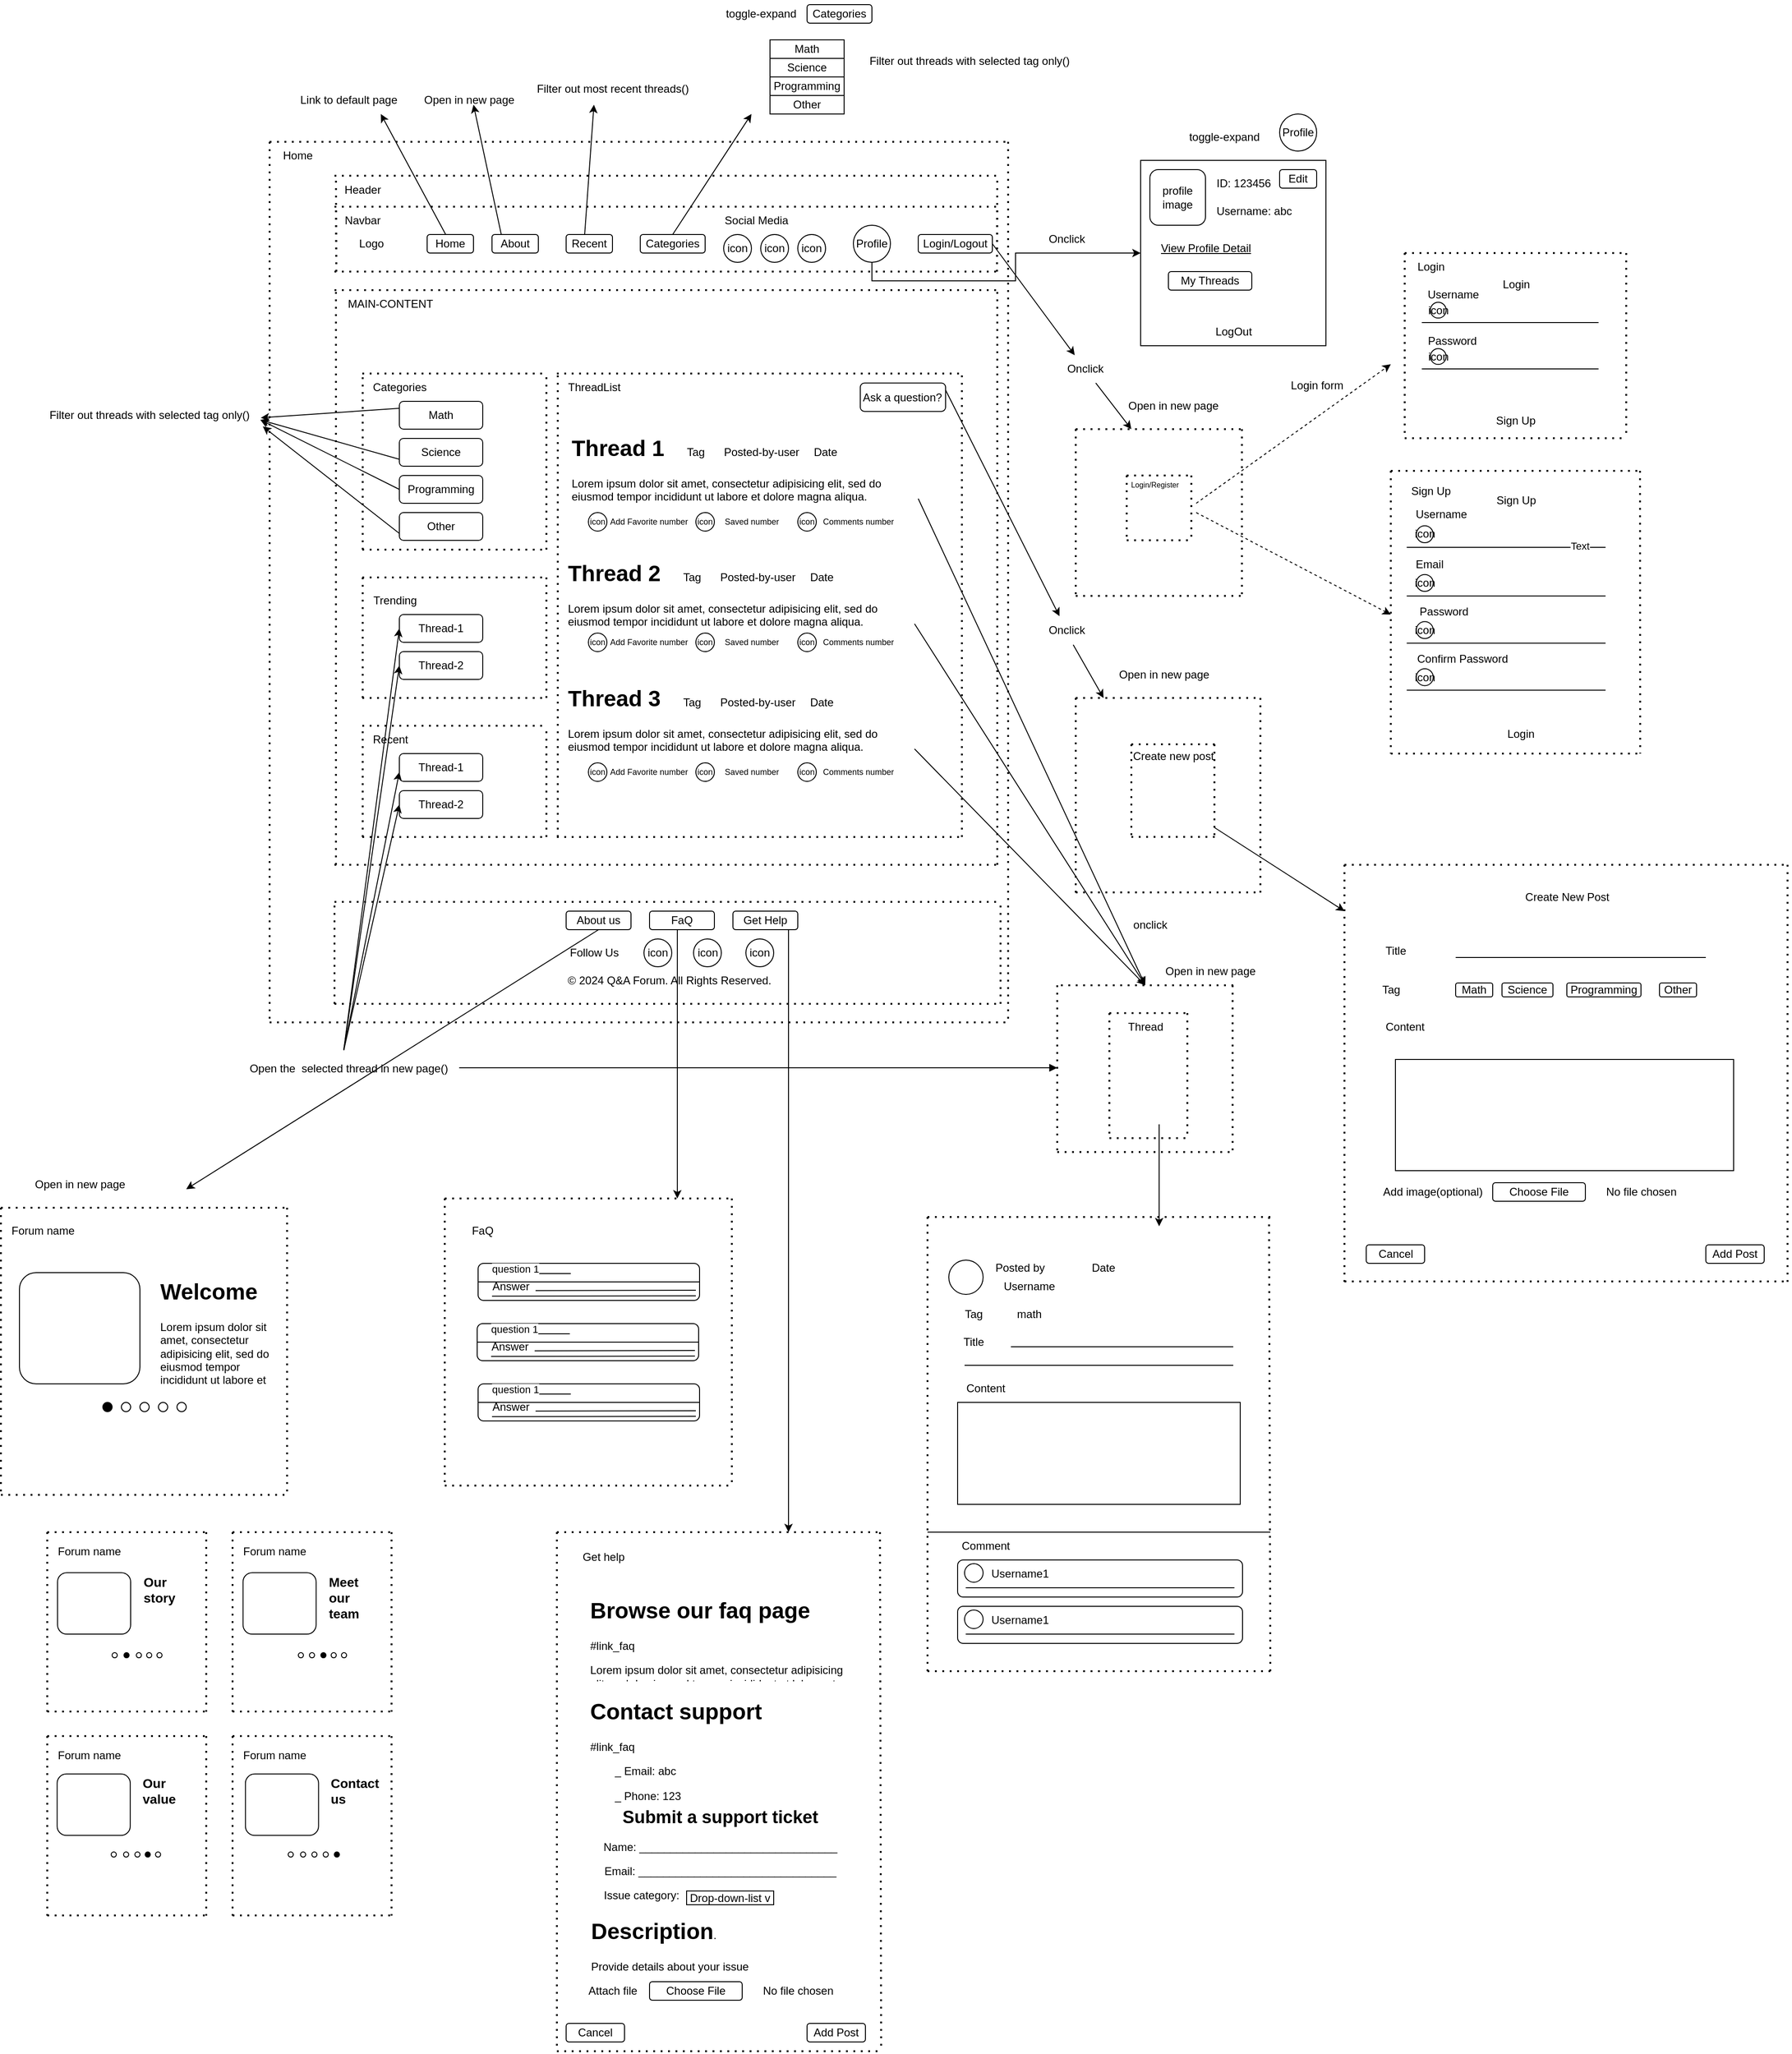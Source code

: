<mxfile version="24.8.0">
  <diagram name="Trang-1" id="9Fver6jDBL4KJZNZEv3u">
    <mxGraphModel dx="1898" dy="2914" grid="1" gridSize="10" guides="1" tooltips="1" connect="1" arrows="1" fold="1" page="1" pageScale="1" pageWidth="827" pageHeight="1169" math="0" shadow="0">
      <root>
        <mxCell id="0" />
        <mxCell id="1" parent="0" />
        <mxCell id="3v_G94L6314WxcJYYTk_-27" value="" style="group" parent="1" vertex="1" connectable="0">
          <mxGeometry x="140" y="-880" width="720" height="620" as="geometry" />
        </mxCell>
        <mxCell id="3v_G94L6314WxcJYYTk_-28" value="" style="endArrow=none;dashed=1;html=1;dashPattern=1 3;strokeWidth=2;rounded=0;" parent="3v_G94L6314WxcJYYTk_-27" edge="1">
          <mxGeometry width="50" height="50" relative="1" as="geometry">
            <mxPoint as="sourcePoint" />
            <mxPoint x="720" as="targetPoint" />
          </mxGeometry>
        </mxCell>
        <mxCell id="3v_G94L6314WxcJYYTk_-29" value="" style="endArrow=none;dashed=1;html=1;dashPattern=1 3;strokeWidth=2;rounded=0;" parent="3v_G94L6314WxcJYYTk_-27" edge="1">
          <mxGeometry width="50" height="50" relative="1" as="geometry">
            <mxPoint y="620" as="sourcePoint" />
            <mxPoint x="720" y="620" as="targetPoint" />
          </mxGeometry>
        </mxCell>
        <mxCell id="3v_G94L6314WxcJYYTk_-30" value="" style="endArrow=none;dashed=1;html=1;dashPattern=1 3;strokeWidth=2;rounded=0;" parent="3v_G94L6314WxcJYYTk_-27" edge="1">
          <mxGeometry width="50" height="50" relative="1" as="geometry">
            <mxPoint x="1.565" y="620" as="sourcePoint" />
            <mxPoint x="1.565" as="targetPoint" />
          </mxGeometry>
        </mxCell>
        <mxCell id="3v_G94L6314WxcJYYTk_-31" value="" style="endArrow=none;dashed=1;html=1;dashPattern=1 3;strokeWidth=2;rounded=0;" parent="3v_G94L6314WxcJYYTk_-27" edge="1">
          <mxGeometry width="50" height="50" relative="1" as="geometry">
            <mxPoint x="715.304" y="620" as="sourcePoint" />
            <mxPoint x="715.304" as="targetPoint" />
          </mxGeometry>
        </mxCell>
        <mxCell id="3v_G94L6314WxcJYYTk_-32" value="MAIN-CONTENT" style="text;html=1;align=center;verticalAlign=middle;resizable=0;points=[];autosize=1;strokeColor=none;fillColor=none;" parent="3v_G94L6314WxcJYYTk_-27" vertex="1">
          <mxGeometry width="120" height="30" as="geometry" />
        </mxCell>
        <mxCell id="3v_G94L6314WxcJYYTk_-87" value="" style="group" parent="1" vertex="1" connectable="0">
          <mxGeometry x="170" y="-790" width="200" height="190" as="geometry" />
        </mxCell>
        <mxCell id="3v_G94L6314WxcJYYTk_-88" value="" style="endArrow=none;dashed=1;html=1;dashPattern=1 3;strokeWidth=2;rounded=0;" parent="3v_G94L6314WxcJYYTk_-87" edge="1">
          <mxGeometry width="50" height="50" relative="1" as="geometry">
            <mxPoint as="sourcePoint" />
            <mxPoint x="200" as="targetPoint" />
          </mxGeometry>
        </mxCell>
        <mxCell id="3v_G94L6314WxcJYYTk_-89" value="" style="endArrow=none;dashed=1;html=1;dashPattern=1 3;strokeWidth=2;rounded=0;" parent="3v_G94L6314WxcJYYTk_-87" edge="1">
          <mxGeometry width="50" height="50" relative="1" as="geometry">
            <mxPoint y="190" as="sourcePoint" />
            <mxPoint x="200" y="190" as="targetPoint" />
          </mxGeometry>
        </mxCell>
        <mxCell id="3v_G94L6314WxcJYYTk_-90" value="" style="endArrow=none;dashed=1;html=1;dashPattern=1 3;strokeWidth=2;rounded=0;" parent="3v_G94L6314WxcJYYTk_-87" edge="1">
          <mxGeometry width="50" height="50" relative="1" as="geometry">
            <mxPoint x="0.435" y="190" as="sourcePoint" />
            <mxPoint x="0.435" as="targetPoint" />
          </mxGeometry>
        </mxCell>
        <mxCell id="3v_G94L6314WxcJYYTk_-91" value="" style="endArrow=none;dashed=1;html=1;dashPattern=1 3;strokeWidth=2;rounded=0;" parent="3v_G94L6314WxcJYYTk_-87" edge="1">
          <mxGeometry width="50" height="50" relative="1" as="geometry">
            <mxPoint x="198.696" y="190" as="sourcePoint" />
            <mxPoint x="198.696" as="targetPoint" />
          </mxGeometry>
        </mxCell>
        <mxCell id="3v_G94L6314WxcJYYTk_-93" value="Math" style="rounded=1;whiteSpace=wrap;html=1;" parent="1" vertex="1">
          <mxGeometry x="210" y="-760" width="90" height="30" as="geometry" />
        </mxCell>
        <mxCell id="3v_G94L6314WxcJYYTk_-94" value="Categories" style="text;html=1;align=center;verticalAlign=middle;resizable=0;points=[];autosize=1;strokeColor=none;fillColor=none;" parent="1" vertex="1">
          <mxGeometry x="170" y="-790" width="80" height="30" as="geometry" />
        </mxCell>
        <mxCell id="IQmVVY19-9sHavrMNvbj-260" style="rounded=0;orthogonalLoop=1;jettySize=auto;html=1;exitX=0;exitY=0.75;exitDx=0;exitDy=0;" parent="1" source="3v_G94L6314WxcJYYTk_-95" edge="1">
          <mxGeometry relative="1" as="geometry">
            <mxPoint x="60" y="-740" as="targetPoint" />
          </mxGeometry>
        </mxCell>
        <mxCell id="3v_G94L6314WxcJYYTk_-95" value="Science" style="rounded=1;whiteSpace=wrap;html=1;" parent="1" vertex="1">
          <mxGeometry x="210" y="-720" width="90" height="30" as="geometry" />
        </mxCell>
        <mxCell id="IQmVVY19-9sHavrMNvbj-261" style="rounded=0;orthogonalLoop=1;jettySize=auto;html=1;exitX=0;exitY=0.5;exitDx=0;exitDy=0;" parent="1" source="3v_G94L6314WxcJYYTk_-96" edge="1">
          <mxGeometry relative="1" as="geometry">
            <mxPoint x="60" y="-740" as="targetPoint" />
          </mxGeometry>
        </mxCell>
        <mxCell id="3v_G94L6314WxcJYYTk_-96" value="Programming" style="rounded=1;whiteSpace=wrap;html=1;" parent="1" vertex="1">
          <mxGeometry x="210" y="-680" width="90" height="30" as="geometry" />
        </mxCell>
        <mxCell id="IQmVVY19-9sHavrMNvbj-262" style="rounded=0;orthogonalLoop=1;jettySize=auto;html=1;exitX=0;exitY=0.75;exitDx=0;exitDy=0;entryX=1.011;entryY=0.902;entryDx=0;entryDy=0;entryPerimeter=0;" parent="1" source="3v_G94L6314WxcJYYTk_-97" target="IQmVVY19-9sHavrMNvbj-258" edge="1">
          <mxGeometry relative="1" as="geometry">
            <mxPoint x="30" y="-720" as="targetPoint" />
          </mxGeometry>
        </mxCell>
        <mxCell id="3v_G94L6314WxcJYYTk_-97" value="Other" style="rounded=1;whiteSpace=wrap;html=1;" parent="1" vertex="1">
          <mxGeometry x="210" y="-640" width="90" height="30" as="geometry" />
        </mxCell>
        <mxCell id="3v_G94L6314WxcJYYTk_-98" value="Thread-1" style="rounded=1;whiteSpace=wrap;html=1;" parent="1" vertex="1">
          <mxGeometry x="210" y="-530" width="90" height="30" as="geometry" />
        </mxCell>
        <mxCell id="3v_G94L6314WxcJYYTk_-99" value="Thread-2" style="rounded=1;whiteSpace=wrap;html=1;" parent="1" vertex="1">
          <mxGeometry x="210" y="-490" width="90" height="30" as="geometry" />
        </mxCell>
        <mxCell id="3v_G94L6314WxcJYYTk_-101" value="Thread-1" style="rounded=1;whiteSpace=wrap;html=1;" parent="1" vertex="1">
          <mxGeometry x="210" y="-380" width="90" height="30" as="geometry" />
        </mxCell>
        <mxCell id="3v_G94L6314WxcJYYTk_-102" value="Thread-2" style="rounded=1;whiteSpace=wrap;html=1;" parent="1" vertex="1">
          <mxGeometry x="210" y="-340" width="90" height="30" as="geometry" />
        </mxCell>
        <mxCell id="3v_G94L6314WxcJYYTk_-104" value="" style="group" parent="1" vertex="1" connectable="0">
          <mxGeometry x="170" y="-570" width="200" height="130" as="geometry" />
        </mxCell>
        <mxCell id="3v_G94L6314WxcJYYTk_-105" value="" style="endArrow=none;dashed=1;html=1;dashPattern=1 3;strokeWidth=2;rounded=0;" parent="3v_G94L6314WxcJYYTk_-104" edge="1">
          <mxGeometry width="50" height="50" relative="1" as="geometry">
            <mxPoint as="sourcePoint" />
            <mxPoint x="200" as="targetPoint" />
          </mxGeometry>
        </mxCell>
        <mxCell id="3v_G94L6314WxcJYYTk_-106" value="" style="endArrow=none;dashed=1;html=1;dashPattern=1 3;strokeWidth=2;rounded=0;" parent="3v_G94L6314WxcJYYTk_-104" edge="1">
          <mxGeometry width="50" height="50" relative="1" as="geometry">
            <mxPoint y="130" as="sourcePoint" />
            <mxPoint x="200" y="130" as="targetPoint" />
          </mxGeometry>
        </mxCell>
        <mxCell id="3v_G94L6314WxcJYYTk_-107" value="" style="endArrow=none;dashed=1;html=1;dashPattern=1 3;strokeWidth=2;rounded=0;" parent="3v_G94L6314WxcJYYTk_-104" edge="1">
          <mxGeometry width="50" height="50" relative="1" as="geometry">
            <mxPoint x="0.435" y="130" as="sourcePoint" />
            <mxPoint x="0.435" as="targetPoint" />
          </mxGeometry>
        </mxCell>
        <mxCell id="3v_G94L6314WxcJYYTk_-108" value="" style="endArrow=none;dashed=1;html=1;dashPattern=1 3;strokeWidth=2;rounded=0;" parent="3v_G94L6314WxcJYYTk_-104" edge="1">
          <mxGeometry width="50" height="50" relative="1" as="geometry">
            <mxPoint x="198.696" y="130" as="sourcePoint" />
            <mxPoint x="198.696" as="targetPoint" />
          </mxGeometry>
        </mxCell>
        <mxCell id="3v_G94L6314WxcJYYTk_-100" value="Trending" style="text;html=1;align=center;verticalAlign=middle;resizable=0;points=[];autosize=1;strokeColor=none;fillColor=none;" parent="3v_G94L6314WxcJYYTk_-104" vertex="1">
          <mxGeometry y="9.5" width="70" height="30" as="geometry" />
        </mxCell>
        <mxCell id="3v_G94L6314WxcJYYTk_-109" value="" style="group" parent="1" vertex="1" connectable="0">
          <mxGeometry x="170" y="-410" width="200" height="120" as="geometry" />
        </mxCell>
        <mxCell id="3v_G94L6314WxcJYYTk_-110" value="" style="endArrow=none;dashed=1;html=1;dashPattern=1 3;strokeWidth=2;rounded=0;" parent="3v_G94L6314WxcJYYTk_-109" edge="1">
          <mxGeometry width="50" height="50" relative="1" as="geometry">
            <mxPoint as="sourcePoint" />
            <mxPoint x="200" as="targetPoint" />
          </mxGeometry>
        </mxCell>
        <mxCell id="3v_G94L6314WxcJYYTk_-111" value="" style="endArrow=none;dashed=1;html=1;dashPattern=1 3;strokeWidth=2;rounded=0;" parent="3v_G94L6314WxcJYYTk_-109" edge="1">
          <mxGeometry width="50" height="50" relative="1" as="geometry">
            <mxPoint y="120" as="sourcePoint" />
            <mxPoint x="200" y="120" as="targetPoint" />
          </mxGeometry>
        </mxCell>
        <mxCell id="3v_G94L6314WxcJYYTk_-112" value="" style="endArrow=none;dashed=1;html=1;dashPattern=1 3;strokeWidth=2;rounded=0;" parent="3v_G94L6314WxcJYYTk_-109" edge="1">
          <mxGeometry width="50" height="50" relative="1" as="geometry">
            <mxPoint x="0.435" y="120" as="sourcePoint" />
            <mxPoint x="0.435" as="targetPoint" />
          </mxGeometry>
        </mxCell>
        <mxCell id="3v_G94L6314WxcJYYTk_-113" value="" style="endArrow=none;dashed=1;html=1;dashPattern=1 3;strokeWidth=2;rounded=0;" parent="3v_G94L6314WxcJYYTk_-109" edge="1">
          <mxGeometry width="50" height="50" relative="1" as="geometry">
            <mxPoint x="198.696" y="120" as="sourcePoint" />
            <mxPoint x="198.696" as="targetPoint" />
          </mxGeometry>
        </mxCell>
        <mxCell id="3v_G94L6314WxcJYYTk_-103" value="Recent" style="text;html=1;align=center;verticalAlign=middle;resizable=0;points=[];autosize=1;strokeColor=none;fillColor=none;" parent="3v_G94L6314WxcJYYTk_-109" vertex="1">
          <mxGeometry width="60" height="30" as="geometry" />
        </mxCell>
        <mxCell id="3v_G94L6314WxcJYYTk_-123" value="" style="group" parent="1" vertex="1" connectable="0">
          <mxGeometry x="394" y="-730" width="496" height="630.941" as="geometry" />
        </mxCell>
        <mxCell id="3v_G94L6314WxcJYYTk_-116" value="&lt;h1 style=&quot;margin-top: 0px;&quot;&gt;Thread 1&lt;/h1&gt;&lt;p&gt;Lorem ipsum dolor sit amet, consectetur adipisicing elit, sed do eiusmod tempor incididunt ut labore et dolore magna aliqua.&lt;/p&gt;" style="text;html=1;whiteSpace=wrap;overflow=hidden;rounded=0;" parent="3v_G94L6314WxcJYYTk_-123" vertex="1">
          <mxGeometry width="376" height="100" as="geometry" />
        </mxCell>
        <mxCell id="3v_G94L6314WxcJYYTk_-119" value="Tag" style="text;html=1;align=center;verticalAlign=middle;whiteSpace=wrap;rounded=0;" parent="3v_G94L6314WxcJYYTk_-123" vertex="1">
          <mxGeometry x="106" y="10" width="60" height="30" as="geometry" />
        </mxCell>
        <mxCell id="3v_G94L6314WxcJYYTk_-120" value="Posted-by-user" style="text;html=1;align=center;verticalAlign=middle;whiteSpace=wrap;rounded=0;" parent="3v_G94L6314WxcJYYTk_-123" vertex="1">
          <mxGeometry x="158" y="10" width="98" height="30" as="geometry" />
        </mxCell>
        <mxCell id="3v_G94L6314WxcJYYTk_-121" value="Date" style="text;html=1;align=center;verticalAlign=middle;whiteSpace=wrap;rounded=0;" parent="3v_G94L6314WxcJYYTk_-123" vertex="1">
          <mxGeometry x="256" y="10" width="40" height="30" as="geometry" />
        </mxCell>
        <mxCell id="3v_G94L6314WxcJYYTk_-124" value="" style="group" parent="1" vertex="1" connectable="0">
          <mxGeometry x="390" y="-595" width="376" height="100" as="geometry" />
        </mxCell>
        <mxCell id="3v_G94L6314WxcJYYTk_-125" value="&lt;h1 style=&quot;margin-top: 0px;&quot;&gt;Thread 2&lt;/h1&gt;&lt;p&gt;Lorem ipsum dolor sit amet, consectetur adipisicing elit, sed do eiusmod tempor incididunt ut labore et dolore magna aliqua.&lt;/p&gt;" style="text;html=1;whiteSpace=wrap;overflow=hidden;rounded=0;" parent="3v_G94L6314WxcJYYTk_-124" vertex="1">
          <mxGeometry width="376" height="100" as="geometry" />
        </mxCell>
        <mxCell id="3v_G94L6314WxcJYYTk_-126" value="Tag" style="text;html=1;align=center;verticalAlign=middle;whiteSpace=wrap;rounded=0;" parent="3v_G94L6314WxcJYYTk_-124" vertex="1">
          <mxGeometry x="106" y="10" width="60" height="30" as="geometry" />
        </mxCell>
        <mxCell id="3v_G94L6314WxcJYYTk_-127" value="Posted-by-user" style="text;html=1;align=center;verticalAlign=middle;whiteSpace=wrap;rounded=0;" parent="3v_G94L6314WxcJYYTk_-124" vertex="1">
          <mxGeometry x="158" y="10" width="98" height="30" as="geometry" />
        </mxCell>
        <mxCell id="3v_G94L6314WxcJYYTk_-128" value="Date" style="text;html=1;align=center;verticalAlign=middle;whiteSpace=wrap;rounded=0;" parent="3v_G94L6314WxcJYYTk_-124" vertex="1">
          <mxGeometry x="256" y="10" width="40" height="30" as="geometry" />
        </mxCell>
        <mxCell id="3v_G94L6314WxcJYYTk_-129" value="" style="group" parent="1" vertex="1" connectable="0">
          <mxGeometry x="390" y="-460" width="376" height="100" as="geometry" />
        </mxCell>
        <mxCell id="3v_G94L6314WxcJYYTk_-130" value="&lt;h1 style=&quot;margin-top: 0px;&quot;&gt;Thread 3&lt;/h1&gt;&lt;p&gt;Lorem ipsum dolor sit amet, consectetur adipisicing elit, sed do eiusmod tempor incididunt ut labore et dolore magna aliqua.&lt;/p&gt;" style="text;html=1;whiteSpace=wrap;overflow=hidden;rounded=0;" parent="3v_G94L6314WxcJYYTk_-129" vertex="1">
          <mxGeometry width="376" height="100" as="geometry" />
        </mxCell>
        <mxCell id="3v_G94L6314WxcJYYTk_-131" value="Tag" style="text;html=1;align=center;verticalAlign=middle;whiteSpace=wrap;rounded=0;" parent="3v_G94L6314WxcJYYTk_-129" vertex="1">
          <mxGeometry x="106" y="10" width="60" height="30" as="geometry" />
        </mxCell>
        <mxCell id="3v_G94L6314WxcJYYTk_-132" value="Posted-by-user" style="text;html=1;align=center;verticalAlign=middle;whiteSpace=wrap;rounded=0;" parent="3v_G94L6314WxcJYYTk_-129" vertex="1">
          <mxGeometry x="158" y="10" width="98" height="30" as="geometry" />
        </mxCell>
        <mxCell id="3v_G94L6314WxcJYYTk_-133" value="Date" style="text;html=1;align=center;verticalAlign=middle;whiteSpace=wrap;rounded=0;" parent="3v_G94L6314WxcJYYTk_-129" vertex="1">
          <mxGeometry x="256" y="10" width="40" height="30" as="geometry" />
        </mxCell>
        <mxCell id="3v_G94L6314WxcJYYTk_-139" value="" style="group;fontSize=9;" parent="1" vertex="1" connectable="0">
          <mxGeometry x="380" y="-790" width="440" height="500" as="geometry" />
        </mxCell>
        <mxCell id="3v_G94L6314WxcJYYTk_-140" value="" style="endArrow=none;dashed=1;html=1;dashPattern=1 3;strokeWidth=2;rounded=0;" parent="3v_G94L6314WxcJYYTk_-139" edge="1">
          <mxGeometry width="50" height="50" relative="1" as="geometry">
            <mxPoint as="sourcePoint" />
            <mxPoint x="440" as="targetPoint" />
          </mxGeometry>
        </mxCell>
        <mxCell id="3v_G94L6314WxcJYYTk_-141" value="" style="endArrow=none;dashed=1;html=1;dashPattern=1 3;strokeWidth=2;rounded=0;" parent="3v_G94L6314WxcJYYTk_-139" edge="1">
          <mxGeometry width="50" height="50" relative="1" as="geometry">
            <mxPoint y="500.0" as="sourcePoint" />
            <mxPoint x="440" y="500.0" as="targetPoint" />
          </mxGeometry>
        </mxCell>
        <mxCell id="3v_G94L6314WxcJYYTk_-142" value="" style="endArrow=none;dashed=1;html=1;dashPattern=1 3;strokeWidth=2;rounded=0;" parent="3v_G94L6314WxcJYYTk_-139" edge="1">
          <mxGeometry width="50" height="50" relative="1" as="geometry">
            <mxPoint x="0.957" y="500.0" as="sourcePoint" />
            <mxPoint x="0.957" as="targetPoint" />
          </mxGeometry>
        </mxCell>
        <mxCell id="3v_G94L6314WxcJYYTk_-143" value="" style="endArrow=none;dashed=1;html=1;dashPattern=1 3;strokeWidth=2;rounded=0;" parent="3v_G94L6314WxcJYYTk_-139" edge="1">
          <mxGeometry width="50" height="50" relative="1" as="geometry">
            <mxPoint x="437.13" y="500.0" as="sourcePoint" />
            <mxPoint x="437.13" as="targetPoint" />
          </mxGeometry>
        </mxCell>
        <mxCell id="3v_G94L6314WxcJYYTk_-114" value="ThreadList" style="text;html=1;align=center;verticalAlign=middle;resizable=0;points=[];autosize=1;strokeColor=none;fillColor=none;" parent="3v_G94L6314WxcJYYTk_-139" vertex="1">
          <mxGeometry width="80" height="30" as="geometry" />
        </mxCell>
        <mxCell id="3v_G94L6314WxcJYYTk_-26" value="Ask a question?" style="rounded=1;whiteSpace=wrap;html=1;" parent="3v_G94L6314WxcJYYTk_-139" vertex="1">
          <mxGeometry x="327.442" y="10.204" width="92.093" height="30.612" as="geometry" />
        </mxCell>
        <mxCell id="IQmVVY19-9sHavrMNvbj-263" value="icon" style="ellipse;whiteSpace=wrap;html=1;aspect=fixed;fontSize=9;" parent="3v_G94L6314WxcJYYTk_-139" vertex="1">
          <mxGeometry x="34" y="150" width="20" height="20" as="geometry" />
        </mxCell>
        <mxCell id="IQmVVY19-9sHavrMNvbj-291" value="icon" style="ellipse;whiteSpace=wrap;html=1;aspect=fixed;fontSize=9;" parent="3v_G94L6314WxcJYYTk_-139" vertex="1">
          <mxGeometry x="150" y="150" width="20" height="20" as="geometry" />
        </mxCell>
        <mxCell id="IQmVVY19-9sHavrMNvbj-292" value="Add Favorite number" style="text;html=1;align=center;verticalAlign=middle;resizable=0;points=[];autosize=1;strokeColor=none;fillColor=none;fontSize=9;" parent="3v_G94L6314WxcJYYTk_-139" vertex="1">
          <mxGeometry x="44" y="150" width="110" height="20" as="geometry" />
        </mxCell>
        <mxCell id="IQmVVY19-9sHavrMNvbj-293" value="Saved number" style="text;html=1;align=center;verticalAlign=middle;resizable=0;points=[];autosize=1;strokeColor=none;fillColor=none;fontSize=9;" parent="3v_G94L6314WxcJYYTk_-139" vertex="1">
          <mxGeometry x="170" y="150" width="80" height="20" as="geometry" />
        </mxCell>
        <mxCell id="IQmVVY19-9sHavrMNvbj-294" value="icon" style="ellipse;whiteSpace=wrap;html=1;aspect=fixed;fontSize=9;" parent="3v_G94L6314WxcJYYTk_-139" vertex="1">
          <mxGeometry x="260" y="150" width="20" height="20" as="geometry" />
        </mxCell>
        <mxCell id="IQmVVY19-9sHavrMNvbj-295" value="Comments number" style="text;html=1;align=center;verticalAlign=middle;resizable=0;points=[];autosize=1;strokeColor=none;fillColor=none;fontSize=9;" parent="3v_G94L6314WxcJYYTk_-139" vertex="1">
          <mxGeometry x="275" y="150" width="100" height="20" as="geometry" />
        </mxCell>
        <mxCell id="IQmVVY19-9sHavrMNvbj-296" value="icon" style="ellipse;whiteSpace=wrap;html=1;aspect=fixed;fontSize=9;" parent="3v_G94L6314WxcJYYTk_-139" vertex="1">
          <mxGeometry x="34" y="280" width="20" height="20" as="geometry" />
        </mxCell>
        <mxCell id="IQmVVY19-9sHavrMNvbj-297" value="icon" style="ellipse;whiteSpace=wrap;html=1;aspect=fixed;fontSize=9;" parent="3v_G94L6314WxcJYYTk_-139" vertex="1">
          <mxGeometry x="150" y="280" width="20" height="20" as="geometry" />
        </mxCell>
        <mxCell id="IQmVVY19-9sHavrMNvbj-298" value="Add Favorite number" style="text;html=1;align=center;verticalAlign=middle;resizable=0;points=[];autosize=1;strokeColor=none;fillColor=none;fontSize=9;" parent="3v_G94L6314WxcJYYTk_-139" vertex="1">
          <mxGeometry x="44" y="280" width="110" height="20" as="geometry" />
        </mxCell>
        <mxCell id="IQmVVY19-9sHavrMNvbj-299" value="Saved number" style="text;html=1;align=center;verticalAlign=middle;resizable=0;points=[];autosize=1;strokeColor=none;fillColor=none;fontSize=9;" parent="3v_G94L6314WxcJYYTk_-139" vertex="1">
          <mxGeometry x="170" y="280" width="80" height="20" as="geometry" />
        </mxCell>
        <mxCell id="IQmVVY19-9sHavrMNvbj-300" value="icon" style="ellipse;whiteSpace=wrap;html=1;aspect=fixed;fontSize=9;" parent="3v_G94L6314WxcJYYTk_-139" vertex="1">
          <mxGeometry x="260" y="280" width="20" height="20" as="geometry" />
        </mxCell>
        <mxCell id="IQmVVY19-9sHavrMNvbj-301" value="Comments number" style="text;html=1;align=center;verticalAlign=middle;resizable=0;points=[];autosize=1;strokeColor=none;fillColor=none;fontSize=9;" parent="3v_G94L6314WxcJYYTk_-139" vertex="1">
          <mxGeometry x="275" y="280" width="100" height="20" as="geometry" />
        </mxCell>
        <mxCell id="IQmVVY19-9sHavrMNvbj-302" value="icon" style="ellipse;whiteSpace=wrap;html=1;aspect=fixed;fontSize=9;" parent="3v_G94L6314WxcJYYTk_-139" vertex="1">
          <mxGeometry x="34" y="420" width="20" height="20" as="geometry" />
        </mxCell>
        <mxCell id="IQmVVY19-9sHavrMNvbj-303" value="icon" style="ellipse;whiteSpace=wrap;html=1;aspect=fixed;fontSize=9;" parent="3v_G94L6314WxcJYYTk_-139" vertex="1">
          <mxGeometry x="150" y="420" width="20" height="20" as="geometry" />
        </mxCell>
        <mxCell id="IQmVVY19-9sHavrMNvbj-304" value="Add Favorite number" style="text;html=1;align=center;verticalAlign=middle;resizable=0;points=[];autosize=1;strokeColor=none;fillColor=none;fontSize=9;" parent="3v_G94L6314WxcJYYTk_-139" vertex="1">
          <mxGeometry x="44" y="420" width="110" height="20" as="geometry" />
        </mxCell>
        <mxCell id="IQmVVY19-9sHavrMNvbj-305" value="Saved number" style="text;html=1;align=center;verticalAlign=middle;resizable=0;points=[];autosize=1;strokeColor=none;fillColor=none;fontSize=9;" parent="3v_G94L6314WxcJYYTk_-139" vertex="1">
          <mxGeometry x="170" y="420" width="80" height="20" as="geometry" />
        </mxCell>
        <mxCell id="IQmVVY19-9sHavrMNvbj-306" value="icon" style="ellipse;whiteSpace=wrap;html=1;aspect=fixed;fontSize=9;" parent="3v_G94L6314WxcJYYTk_-139" vertex="1">
          <mxGeometry x="260" y="420" width="20" height="20" as="geometry" />
        </mxCell>
        <mxCell id="IQmVVY19-9sHavrMNvbj-307" value="Comments number" style="text;html=1;align=center;verticalAlign=middle;resizable=0;points=[];autosize=1;strokeColor=none;fillColor=none;fontSize=9;" parent="3v_G94L6314WxcJYYTk_-139" vertex="1">
          <mxGeometry x="275" y="420" width="100" height="20" as="geometry" />
        </mxCell>
        <mxCell id="3v_G94L6314WxcJYYTk_-187" value="" style="group" parent="1" vertex="1" connectable="0">
          <mxGeometry x="140" y="-220" width="720" height="110" as="geometry" />
        </mxCell>
        <mxCell id="3v_G94L6314WxcJYYTk_-156" value="" style="endArrow=none;dashed=1;html=1;dashPattern=1 3;strokeWidth=2;rounded=0;" parent="3v_G94L6314WxcJYYTk_-187" edge="1">
          <mxGeometry width="50" height="50" relative="1" as="geometry">
            <mxPoint as="sourcePoint" />
            <mxPoint x="720" as="targetPoint" />
          </mxGeometry>
        </mxCell>
        <mxCell id="3v_G94L6314WxcJYYTk_-184" value="" style="endArrow=none;dashed=1;html=1;dashPattern=1 3;strokeWidth=2;rounded=0;" parent="3v_G94L6314WxcJYYTk_-187" edge="1">
          <mxGeometry width="50" height="50" relative="1" as="geometry">
            <mxPoint y="110" as="sourcePoint" />
            <mxPoint x="720" y="110" as="targetPoint" />
          </mxGeometry>
        </mxCell>
        <mxCell id="3v_G94L6314WxcJYYTk_-185" value="" style="endArrow=none;dashed=1;html=1;dashPattern=1 3;strokeWidth=2;rounded=0;" parent="3v_G94L6314WxcJYYTk_-187" edge="1">
          <mxGeometry width="50" height="50" relative="1" as="geometry">
            <mxPoint y="110" as="sourcePoint" />
            <mxPoint as="targetPoint" />
          </mxGeometry>
        </mxCell>
        <mxCell id="3v_G94L6314WxcJYYTk_-186" value="" style="endArrow=none;dashed=1;html=1;dashPattern=1 3;strokeWidth=2;rounded=0;" parent="3v_G94L6314WxcJYYTk_-187" edge="1">
          <mxGeometry width="50" height="50" relative="1" as="geometry">
            <mxPoint x="718.82" y="110" as="sourcePoint" />
            <mxPoint x="718.82" as="targetPoint" />
          </mxGeometry>
        </mxCell>
        <mxCell id="3v_G94L6314WxcJYYTk_-195" value="Follow Us" style="text;html=1;align=center;verticalAlign=middle;resizable=0;points=[];autosize=1;strokeColor=none;fillColor=none;" parent="3v_G94L6314WxcJYYTk_-187" vertex="1">
          <mxGeometry x="240" y="40" width="80" height="30" as="geometry" />
        </mxCell>
        <mxCell id="3v_G94L6314WxcJYYTk_-211" value="&amp;nbsp;© &lt;span class=&quot;hljs-number&quot;&gt;2024&lt;/span&gt; &lt;span class=&quot;hljs-selector-tag&quot;&gt;Q&lt;/span&gt;&lt;span class=&quot;hljs-selector-tag&quot;&gt;&amp;amp;&lt;/span&gt;&lt;span class=&quot;hljs-selector-tag&quot;&gt;A&lt;/span&gt; &lt;span class=&quot;hljs-selector-tag&quot;&gt;Forum&lt;/span&gt;. &lt;span class=&quot;hljs-keyword&quot;&gt;All&lt;/span&gt; &lt;span class=&quot;hljs-selector-tag&quot;&gt;Rights&lt;/span&gt; &lt;span class=&quot;hljs-selector-tag&quot;&gt;Reserved&lt;/span&gt;." style="text;html=1;align=center;verticalAlign=middle;whiteSpace=wrap;rounded=0;" parent="3v_G94L6314WxcJYYTk_-187" vertex="1">
          <mxGeometry x="230" y="70" width="260" height="30" as="geometry" />
        </mxCell>
        <mxCell id="3v_G94L6314WxcJYYTk_-212" value="" style="group" parent="3v_G94L6314WxcJYYTk_-187" vertex="1" connectable="0">
          <mxGeometry x="334" y="40" width="140" height="30" as="geometry" />
        </mxCell>
        <mxCell id="3v_G94L6314WxcJYYTk_-208" value="icon" style="ellipse;whiteSpace=wrap;html=1;aspect=fixed;" parent="3v_G94L6314WxcJYYTk_-212" vertex="1">
          <mxGeometry width="30" height="30" as="geometry" />
        </mxCell>
        <mxCell id="3v_G94L6314WxcJYYTk_-209" value="icon" style="ellipse;whiteSpace=wrap;html=1;aspect=fixed;" parent="3v_G94L6314WxcJYYTk_-212" vertex="1">
          <mxGeometry x="53.5" width="30" height="30" as="geometry" />
        </mxCell>
        <mxCell id="3v_G94L6314WxcJYYTk_-210" value="icon" style="ellipse;whiteSpace=wrap;html=1;aspect=fixed;" parent="3v_G94L6314WxcJYYTk_-212" vertex="1">
          <mxGeometry x="110" width="30" height="30" as="geometry" />
        </mxCell>
        <mxCell id="ftBFuNIlvOL5y04UuzCD-10" value="" style="whiteSpace=wrap;html=1;aspect=fixed;" parent="1" vertex="1">
          <mxGeometry x="1010" y="-1020" width="200" height="200" as="geometry" />
        </mxCell>
        <mxCell id="ftBFuNIlvOL5y04UuzCD-16" value="profile&lt;br&gt;image" style="rounded=1;whiteSpace=wrap;html=1;" parent="1" vertex="1">
          <mxGeometry x="1020" y="-1010" width="60" height="60" as="geometry" />
        </mxCell>
        <mxCell id="ftBFuNIlvOL5y04UuzCD-17" value="ID: 123456" style="text;html=1;align=left;verticalAlign=middle;whiteSpace=wrap;rounded=0;" parent="1" vertex="1">
          <mxGeometry x="1090" y="-1010" width="80" height="30" as="geometry" />
        </mxCell>
        <mxCell id="ftBFuNIlvOL5y04UuzCD-18" value="Username: abc" style="text;html=1;align=left;verticalAlign=middle;whiteSpace=wrap;rounded=0;" parent="1" vertex="1">
          <mxGeometry x="1090" y="-980" width="100" height="30" as="geometry" />
        </mxCell>
        <mxCell id="ftBFuNIlvOL5y04UuzCD-19" value="View Profile Detail" style="text;html=1;align=left;verticalAlign=middle;whiteSpace=wrap;rounded=0;fontStyle=4" parent="1" vertex="1">
          <mxGeometry x="1030" y="-940" width="100" height="30" as="geometry" />
        </mxCell>
        <mxCell id="IQmVVY19-9sHavrMNvbj-1" value="Edit" style="rounded=1;whiteSpace=wrap;html=1;" parent="1" vertex="1">
          <mxGeometry x="1160" y="-1010" width="40" height="20" as="geometry" />
        </mxCell>
        <mxCell id="IQmVVY19-9sHavrMNvbj-3" value="My Threads" style="rounded=1;whiteSpace=wrap;html=1;" parent="1" vertex="1">
          <mxGeometry x="1040" y="-900" width="90" height="20" as="geometry" />
        </mxCell>
        <mxCell id="IQmVVY19-9sHavrMNvbj-6" value="LogOut" style="text;html=1;align=center;verticalAlign=middle;resizable=0;points=[];autosize=1;strokeColor=none;fillColor=none;" parent="1" vertex="1">
          <mxGeometry x="1080" y="-850" width="60" height="30" as="geometry" />
        </mxCell>
        <mxCell id="IQmVVY19-9sHavrMNvbj-7" value="Profile" style="ellipse;whiteSpace=wrap;html=1;aspect=fixed;" parent="1" vertex="1">
          <mxGeometry x="1160" y="-1070" width="40" height="40" as="geometry" />
        </mxCell>
        <mxCell id="ftBFuNIlvOL5y04UuzCD-15" style="edgeStyle=orthogonalEdgeStyle;rounded=0;orthogonalLoop=1;jettySize=auto;html=1;exitX=0.5;exitY=1;exitDx=0;exitDy=0;" parent="1" source="3v_G94L6314WxcJYYTk_-83" target="ftBFuNIlvOL5y04UuzCD-10" edge="1">
          <mxGeometry relative="1" as="geometry" />
        </mxCell>
        <mxCell id="IQmVVY19-9sHavrMNvbj-17" value="" style="group" parent="1" vertex="1" connectable="0">
          <mxGeometry x="1295" y="-920" width="240" height="200" as="geometry" />
        </mxCell>
        <mxCell id="IQmVVY19-9sHavrMNvbj-18" value="" style="endArrow=none;dashed=1;html=1;dashPattern=1 3;strokeWidth=2;rounded=0;" parent="IQmVVY19-9sHavrMNvbj-17" edge="1">
          <mxGeometry width="50" height="50" relative="1" as="geometry">
            <mxPoint as="sourcePoint" />
            <mxPoint x="240" as="targetPoint" />
          </mxGeometry>
        </mxCell>
        <mxCell id="IQmVVY19-9sHavrMNvbj-19" value="" style="endArrow=none;dashed=1;html=1;dashPattern=1 3;strokeWidth=2;rounded=0;" parent="IQmVVY19-9sHavrMNvbj-17" edge="1">
          <mxGeometry width="50" height="50" relative="1" as="geometry">
            <mxPoint y="199.802" as="sourcePoint" />
            <mxPoint x="240" y="199.802" as="targetPoint" />
          </mxGeometry>
        </mxCell>
        <mxCell id="IQmVVY19-9sHavrMNvbj-20" value="" style="endArrow=none;dashed=1;html=1;dashPattern=1 3;strokeWidth=2;rounded=0;" parent="IQmVVY19-9sHavrMNvbj-17" edge="1">
          <mxGeometry width="50" height="50" relative="1" as="geometry">
            <mxPoint as="sourcePoint" />
            <mxPoint y="200" as="targetPoint" />
          </mxGeometry>
        </mxCell>
        <mxCell id="IQmVVY19-9sHavrMNvbj-21" value="" style="endArrow=none;dashed=1;html=1;dashPattern=1 3;strokeWidth=2;rounded=0;" parent="IQmVVY19-9sHavrMNvbj-17" edge="1">
          <mxGeometry width="50" height="50" relative="1" as="geometry">
            <mxPoint x="239.1" as="sourcePoint" />
            <mxPoint x="239.1" y="200" as="targetPoint" />
          </mxGeometry>
        </mxCell>
        <mxCell id="IQmVVY19-9sHavrMNvbj-22" value="Login" style="text;html=1;align=center;verticalAlign=middle;resizable=0;points=[];autosize=1;strokeColor=none;fillColor=none;" parent="IQmVVY19-9sHavrMNvbj-17" vertex="1">
          <mxGeometry x="3.077" width="50" height="30" as="geometry" />
        </mxCell>
        <mxCell id="IQmVVY19-9sHavrMNvbj-23" value="" style="endArrow=none;html=1;rounded=0;" parent="IQmVVY19-9sHavrMNvbj-17" edge="1">
          <mxGeometry width="50" height="50" relative="1" as="geometry">
            <mxPoint x="18.462" y="75" as="sourcePoint" />
            <mxPoint x="209.231" y="75" as="targetPoint" />
          </mxGeometry>
        </mxCell>
        <mxCell id="IQmVVY19-9sHavrMNvbj-24" value="" style="endArrow=none;html=1;rounded=0;" parent="IQmVVY19-9sHavrMNvbj-17" edge="1">
          <mxGeometry width="50" height="50" relative="1" as="geometry">
            <mxPoint x="18.462" y="125" as="sourcePoint" />
            <mxPoint x="209.231" y="125" as="targetPoint" />
          </mxGeometry>
        </mxCell>
        <mxCell id="IQmVVY19-9sHavrMNvbj-25" value="Username" style="text;html=1;align=center;verticalAlign=middle;resizable=0;points=[];autosize=1;strokeColor=none;fillColor=none;" parent="IQmVVY19-9sHavrMNvbj-17" vertex="1">
          <mxGeometry x="12.308" y="30" width="80" height="30" as="geometry" />
        </mxCell>
        <mxCell id="IQmVVY19-9sHavrMNvbj-26" value="Password" style="text;html=1;align=center;verticalAlign=middle;resizable=0;points=[];autosize=1;strokeColor=none;fillColor=none;" parent="IQmVVY19-9sHavrMNvbj-17" vertex="1">
          <mxGeometry x="10.768" y="80" width="80" height="30" as="geometry" />
        </mxCell>
        <mxCell id="IQmVVY19-9sHavrMNvbj-27" value="icon" style="ellipse;whiteSpace=wrap;html=1;aspect=fixed;" parent="IQmVVY19-9sHavrMNvbj-17" vertex="1">
          <mxGeometry x="27.692" y="53.125" width="17.045" height="17.045" as="geometry" />
        </mxCell>
        <mxCell id="IQmVVY19-9sHavrMNvbj-28" value="icon" style="ellipse;whiteSpace=wrap;html=1;aspect=fixed;" parent="IQmVVY19-9sHavrMNvbj-17" vertex="1">
          <mxGeometry x="27.692" y="103.125" width="17.045" height="17.045" as="geometry" />
        </mxCell>
        <mxCell id="IQmVVY19-9sHavrMNvbj-29" value="Login" style="text;html=1;align=center;verticalAlign=middle;resizable=0;points=[];autosize=1;strokeColor=none;fillColor=none;" parent="IQmVVY19-9sHavrMNvbj-17" vertex="1">
          <mxGeometry x="94.998" y="18.75" width="50" height="30" as="geometry" />
        </mxCell>
        <mxCell id="IQmVVY19-9sHavrMNvbj-30" value="Sign Up" style="text;html=1;align=center;verticalAlign=middle;whiteSpace=wrap;rounded=0;" parent="IQmVVY19-9sHavrMNvbj-17" vertex="1">
          <mxGeometry x="90.77" y="171.88" width="58.46" height="18.75" as="geometry" />
        </mxCell>
        <mxCell id="IQmVVY19-9sHavrMNvbj-85" value="" style="group" parent="1" vertex="1" connectable="0">
          <mxGeometry x="995" y="-680" width="70" height="70" as="geometry" />
        </mxCell>
        <mxCell id="IQmVVY19-9sHavrMNvbj-86" value="" style="endArrow=none;dashed=1;html=1;dashPattern=1 3;strokeWidth=2;rounded=0;" parent="IQmVVY19-9sHavrMNvbj-85" edge="1">
          <mxGeometry width="50" height="50" relative="1" as="geometry">
            <mxPoint as="sourcePoint" />
            <mxPoint x="70.0" as="targetPoint" />
          </mxGeometry>
        </mxCell>
        <mxCell id="IQmVVY19-9sHavrMNvbj-87" value="" style="endArrow=none;dashed=1;html=1;dashPattern=1 3;strokeWidth=2;rounded=0;" parent="IQmVVY19-9sHavrMNvbj-85" edge="1">
          <mxGeometry width="50" height="50" relative="1" as="geometry">
            <mxPoint y="69.931" as="sourcePoint" />
            <mxPoint x="70.0" y="69.931" as="targetPoint" />
          </mxGeometry>
        </mxCell>
        <mxCell id="IQmVVY19-9sHavrMNvbj-88" value="" style="endArrow=none;dashed=1;html=1;dashPattern=1 3;strokeWidth=2;rounded=0;" parent="IQmVVY19-9sHavrMNvbj-85" edge="1">
          <mxGeometry width="50" height="50" relative="1" as="geometry">
            <mxPoint as="sourcePoint" />
            <mxPoint y="70.0" as="targetPoint" />
          </mxGeometry>
        </mxCell>
        <mxCell id="IQmVVY19-9sHavrMNvbj-89" value="" style="endArrow=none;dashed=1;html=1;dashPattern=1 3;strokeWidth=2;rounded=0;" parent="IQmVVY19-9sHavrMNvbj-85" edge="1">
          <mxGeometry width="50" height="50" relative="1" as="geometry">
            <mxPoint x="69.737" as="sourcePoint" />
            <mxPoint x="69.737" y="70.0" as="targetPoint" />
          </mxGeometry>
        </mxCell>
        <mxCell id="IQmVVY19-9sHavrMNvbj-90" value="Login/Register" style="text;html=1;align=center;verticalAlign=middle;resizable=0;points=[];autosize=1;strokeColor=none;fillColor=none;fontSize=8;" parent="IQmVVY19-9sHavrMNvbj-85" vertex="1">
          <mxGeometry x="-10" width="80" height="20" as="geometry" />
        </mxCell>
        <mxCell id="IQmVVY19-9sHavrMNvbj-108" value="" style="endArrow=classic;html=1;rounded=0;" parent="1" source="IQmVVY19-9sHavrMNvbj-123" edge="1">
          <mxGeometry width="50" height="50" relative="1" as="geometry">
            <mxPoint x="850" y="-930" as="sourcePoint" />
            <mxPoint x="1000" y="-730" as="targetPoint" />
          </mxGeometry>
        </mxCell>
        <mxCell id="IQmVVY19-9sHavrMNvbj-109" value="Onclick" style="text;html=1;align=center;verticalAlign=middle;resizable=0;points=[];autosize=1;strokeColor=none;fillColor=none;" parent="1" vertex="1">
          <mxGeometry x="900" y="-950" width="60" height="30" as="geometry" />
        </mxCell>
        <mxCell id="IQmVVY19-9sHavrMNvbj-91" value="" style="endArrow=classic;html=1;rounded=0;dashed=1;" parent="1" edge="1">
          <mxGeometry width="50" height="50" relative="1" as="geometry">
            <mxPoint x="1070" y="-650" as="sourcePoint" />
            <mxPoint x="1280" y="-800" as="targetPoint" />
          </mxGeometry>
        </mxCell>
        <mxCell id="IQmVVY19-9sHavrMNvbj-92" value="" style="endArrow=classic;html=1;rounded=0;dashed=1;" parent="1" edge="1">
          <mxGeometry width="50" height="50" relative="1" as="geometry">
            <mxPoint x="1070" y="-640" as="sourcePoint" />
            <mxPoint x="1280" y="-530" as="targetPoint" />
          </mxGeometry>
        </mxCell>
        <mxCell id="IQmVVY19-9sHavrMNvbj-119" value="" style="group" parent="1" vertex="1" connectable="0">
          <mxGeometry x="940" y="-730" width="180" height="180" as="geometry" />
        </mxCell>
        <mxCell id="IQmVVY19-9sHavrMNvbj-46" value="" style="endArrow=none;dashed=1;html=1;dashPattern=1 3;strokeWidth=2;rounded=0;" parent="IQmVVY19-9sHavrMNvbj-119" edge="1">
          <mxGeometry width="50" height="50" relative="1" as="geometry">
            <mxPoint as="sourcePoint" />
            <mxPoint x="180" as="targetPoint" />
          </mxGeometry>
        </mxCell>
        <mxCell id="IQmVVY19-9sHavrMNvbj-47" value="" style="endArrow=none;dashed=1;html=1;dashPattern=1 3;strokeWidth=2;rounded=0;" parent="IQmVVY19-9sHavrMNvbj-119" edge="1">
          <mxGeometry width="50" height="50" relative="1" as="geometry">
            <mxPoint y="179.822" as="sourcePoint" />
            <mxPoint x="180" y="179.822" as="targetPoint" />
          </mxGeometry>
        </mxCell>
        <mxCell id="IQmVVY19-9sHavrMNvbj-48" value="" style="endArrow=none;dashed=1;html=1;dashPattern=1 3;strokeWidth=2;rounded=0;" parent="IQmVVY19-9sHavrMNvbj-119" edge="1">
          <mxGeometry width="50" height="50" relative="1" as="geometry">
            <mxPoint as="sourcePoint" />
            <mxPoint y="180" as="targetPoint" />
          </mxGeometry>
        </mxCell>
        <mxCell id="IQmVVY19-9sHavrMNvbj-49" value="" style="endArrow=none;dashed=1;html=1;dashPattern=1 3;strokeWidth=2;rounded=0;" parent="IQmVVY19-9sHavrMNvbj-119" edge="1">
          <mxGeometry width="50" height="50" relative="1" as="geometry">
            <mxPoint x="179.325" as="sourcePoint" />
            <mxPoint x="179.325" y="180" as="targetPoint" />
          </mxGeometry>
        </mxCell>
        <mxCell id="IQmVVY19-9sHavrMNvbj-120" value="toggle-expand" style="text;html=1;align=center;verticalAlign=middle;resizable=0;points=[];autosize=1;strokeColor=none;fillColor=none;" parent="1" vertex="1">
          <mxGeometry x="550" y="-1193" width="100" height="30" as="geometry" />
        </mxCell>
        <mxCell id="IQmVVY19-9sHavrMNvbj-121" value="Open in new page" style="text;html=1;align=center;verticalAlign=middle;resizable=0;points=[];autosize=1;strokeColor=none;fillColor=none;" parent="1" vertex="1">
          <mxGeometry x="985" y="-770" width="120" height="30" as="geometry" />
        </mxCell>
        <mxCell id="IQmVVY19-9sHavrMNvbj-124" value="" style="endArrow=classic;html=1;rounded=0;" parent="1" target="IQmVVY19-9sHavrMNvbj-123" edge="1">
          <mxGeometry width="50" height="50" relative="1" as="geometry">
            <mxPoint x="850" y="-930" as="sourcePoint" />
            <mxPoint x="1000" y="-730" as="targetPoint" />
          </mxGeometry>
        </mxCell>
        <mxCell id="IQmVVY19-9sHavrMNvbj-123" value="Onclick" style="text;html=1;align=center;verticalAlign=middle;resizable=0;points=[];autosize=1;strokeColor=none;fillColor=none;" parent="1" vertex="1">
          <mxGeometry x="920" y="-809.8" width="60" height="30" as="geometry" />
        </mxCell>
        <mxCell id="IQmVVY19-9sHavrMNvbj-125" value="" style="endArrow=classic;html=1;rounded=0;" parent="1" edge="1">
          <mxGeometry width="50" height="50" relative="1" as="geometry">
            <mxPoint x="260" y="-940" as="sourcePoint" />
            <mxPoint x="190" y="-1070" as="targetPoint" />
          </mxGeometry>
        </mxCell>
        <mxCell id="IQmVVY19-9sHavrMNvbj-126" value="" style="endArrow=classic;html=1;rounded=0;" parent="1" edge="1">
          <mxGeometry width="50" height="50" relative="1" as="geometry">
            <mxPoint x="320" y="-940" as="sourcePoint" />
            <mxPoint x="290" y="-1080" as="targetPoint" />
          </mxGeometry>
        </mxCell>
        <mxCell id="IQmVVY19-9sHavrMNvbj-127" value="" style="endArrow=classic;html=1;rounded=0;" parent="1" edge="1">
          <mxGeometry width="50" height="50" relative="1" as="geometry">
            <mxPoint x="410" y="-940" as="sourcePoint" />
            <mxPoint x="420" y="-1080" as="targetPoint" />
          </mxGeometry>
        </mxCell>
        <mxCell id="IQmVVY19-9sHavrMNvbj-128" value="" style="endArrow=classic;html=1;rounded=0;" parent="1" edge="1">
          <mxGeometry width="50" height="50" relative="1" as="geometry">
            <mxPoint x="505" y="-940" as="sourcePoint" />
            <mxPoint x="590" y="-1070" as="targetPoint" />
          </mxGeometry>
        </mxCell>
        <mxCell id="IQmVVY19-9sHavrMNvbj-129" value="" style="group" parent="1" vertex="1" connectable="0">
          <mxGeometry x="940" y="-440" width="200" height="210" as="geometry" />
        </mxCell>
        <mxCell id="IQmVVY19-9sHavrMNvbj-130" value="" style="endArrow=none;dashed=1;html=1;dashPattern=1 3;strokeWidth=2;rounded=0;" parent="IQmVVY19-9sHavrMNvbj-129" edge="1">
          <mxGeometry width="50" height="50" relative="1" as="geometry">
            <mxPoint as="sourcePoint" />
            <mxPoint x="200" as="targetPoint" />
          </mxGeometry>
        </mxCell>
        <mxCell id="IQmVVY19-9sHavrMNvbj-131" value="" style="endArrow=none;dashed=1;html=1;dashPattern=1 3;strokeWidth=2;rounded=0;" parent="IQmVVY19-9sHavrMNvbj-129" edge="1">
          <mxGeometry width="50" height="50" relative="1" as="geometry">
            <mxPoint y="209.792" as="sourcePoint" />
            <mxPoint x="200" y="209.792" as="targetPoint" />
          </mxGeometry>
        </mxCell>
        <mxCell id="IQmVVY19-9sHavrMNvbj-132" value="" style="endArrow=none;dashed=1;html=1;dashPattern=1 3;strokeWidth=2;rounded=0;" parent="IQmVVY19-9sHavrMNvbj-129" edge="1">
          <mxGeometry width="50" height="50" relative="1" as="geometry">
            <mxPoint as="sourcePoint" />
            <mxPoint y="210" as="targetPoint" />
          </mxGeometry>
        </mxCell>
        <mxCell id="IQmVVY19-9sHavrMNvbj-133" value="" style="endArrow=none;dashed=1;html=1;dashPattern=1 3;strokeWidth=2;rounded=0;" parent="IQmVVY19-9sHavrMNvbj-129" edge="1">
          <mxGeometry width="50" height="50" relative="1" as="geometry">
            <mxPoint x="199.25" as="sourcePoint" />
            <mxPoint x="199.25" y="210" as="targetPoint" />
          </mxGeometry>
        </mxCell>
        <mxCell id="IQmVVY19-9sHavrMNvbj-142" value="" style="group" parent="IQmVVY19-9sHavrMNvbj-129" vertex="1" connectable="0">
          <mxGeometry x="60" y="50" width="100" height="100" as="geometry" />
        </mxCell>
        <mxCell id="IQmVVY19-9sHavrMNvbj-143" value="" style="endArrow=none;dashed=1;html=1;dashPattern=1 3;strokeWidth=2;rounded=0;" parent="IQmVVY19-9sHavrMNvbj-142" edge="1">
          <mxGeometry width="50" height="50" relative="1" as="geometry">
            <mxPoint as="sourcePoint" />
            <mxPoint x="90.0" as="targetPoint" />
          </mxGeometry>
        </mxCell>
        <mxCell id="IQmVVY19-9sHavrMNvbj-144" value="" style="endArrow=none;dashed=1;html=1;dashPattern=1 3;strokeWidth=2;rounded=0;" parent="IQmVVY19-9sHavrMNvbj-142" edge="1">
          <mxGeometry width="50" height="50" relative="1" as="geometry">
            <mxPoint y="99.901" as="sourcePoint" />
            <mxPoint x="90.0" y="99.901" as="targetPoint" />
          </mxGeometry>
        </mxCell>
        <mxCell id="IQmVVY19-9sHavrMNvbj-145" value="" style="endArrow=none;dashed=1;html=1;dashPattern=1 3;strokeWidth=2;rounded=0;" parent="IQmVVY19-9sHavrMNvbj-142" edge="1">
          <mxGeometry width="50" height="50" relative="1" as="geometry">
            <mxPoint as="sourcePoint" />
            <mxPoint y="100.0" as="targetPoint" />
          </mxGeometry>
        </mxCell>
        <mxCell id="IQmVVY19-9sHavrMNvbj-146" value="" style="endArrow=none;dashed=1;html=1;dashPattern=1 3;strokeWidth=2;rounded=0;" parent="IQmVVY19-9sHavrMNvbj-142" edge="1">
          <mxGeometry width="50" height="50" relative="1" as="geometry">
            <mxPoint x="89.663" as="sourcePoint" />
            <mxPoint x="89.663" y="100.0" as="targetPoint" />
          </mxGeometry>
        </mxCell>
        <mxCell id="IQmVVY19-9sHavrMNvbj-463" value="Create new post" style="text;html=1;align=center;verticalAlign=middle;resizable=0;points=[];autosize=1;strokeColor=none;fillColor=none;" parent="IQmVVY19-9sHavrMNvbj-142" vertex="1">
          <mxGeometry x="-10" y="-2" width="110" height="30" as="geometry" />
        </mxCell>
        <mxCell id="IQmVVY19-9sHavrMNvbj-158" value="" style="endArrow=classic;html=1;rounded=0;" parent="IQmVVY19-9sHavrMNvbj-129" edge="1">
          <mxGeometry width="50" height="50" relative="1" as="geometry">
            <mxPoint x="150" y="140" as="sourcePoint" />
            <mxPoint x="290" y="230" as="targetPoint" />
          </mxGeometry>
        </mxCell>
        <mxCell id="IQmVVY19-9sHavrMNvbj-134" value="" style="group" parent="1" vertex="1" connectable="0">
          <mxGeometry x="1280" y="-685" width="270" height="305" as="geometry" />
        </mxCell>
        <mxCell id="IQmVVY19-9sHavrMNvbj-93" value="Sign Up" style="text;html=1;align=center;verticalAlign=middle;resizable=0;points=[];autosize=1;strokeColor=none;fillColor=none;" parent="IQmVVY19-9sHavrMNvbj-134" vertex="1">
          <mxGeometry x="8.182" y="6.778" width="70" height="30" as="geometry" />
        </mxCell>
        <mxCell id="IQmVVY19-9sHavrMNvbj-94" value="" style="endArrow=none;html=1;rounded=0;" parent="IQmVVY19-9sHavrMNvbj-134" edge="1">
          <mxGeometry width="50" height="50" relative="1" as="geometry">
            <mxPoint x="17.186" y="82.468" as="sourcePoint" />
            <mxPoint x="231.801" y="82.468" as="targetPoint" />
          </mxGeometry>
        </mxCell>
        <mxCell id="IQmVVY19-9sHavrMNvbj-135" value="Text" style="edgeLabel;html=1;align=center;verticalAlign=middle;resizable=0;points=[];" parent="IQmVVY19-9sHavrMNvbj-94" vertex="1" connectable="0">
          <mxGeometry x="0.752" y="2" relative="1" as="geometry">
            <mxPoint x="-1" as="offset" />
          </mxGeometry>
        </mxCell>
        <mxCell id="IQmVVY19-9sHavrMNvbj-95" value="icon" style="ellipse;whiteSpace=wrap;html=1;aspect=fixed;" parent="IQmVVY19-9sHavrMNvbj-134" vertex="1">
          <mxGeometry x="27.57" y="59.302" width="18.229" height="18.229" as="geometry" />
        </mxCell>
        <mxCell id="IQmVVY19-9sHavrMNvbj-96" value="Username" style="text;html=1;align=left;verticalAlign=middle;resizable=0;points=[];autosize=1;strokeColor=none;fillColor=none;" parent="IQmVVY19-9sHavrMNvbj-134" vertex="1">
          <mxGeometry x="24.545" y="32.194" width="80" height="30" as="geometry" />
        </mxCell>
        <mxCell id="IQmVVY19-9sHavrMNvbj-97" value="" style="endArrow=none;html=1;rounded=0;" parent="IQmVVY19-9sHavrMNvbj-134" edge="1">
          <mxGeometry width="50" height="50" relative="1" as="geometry">
            <mxPoint x="17.186" y="134.995" as="sourcePoint" />
            <mxPoint x="231.801" y="134.995" as="targetPoint" />
          </mxGeometry>
        </mxCell>
        <mxCell id="IQmVVY19-9sHavrMNvbj-98" value="icon" style="ellipse;whiteSpace=wrap;html=1;aspect=fixed;" parent="IQmVVY19-9sHavrMNvbj-134" vertex="1">
          <mxGeometry x="27.57" y="111.829" width="18.229" height="18.229" as="geometry" />
        </mxCell>
        <mxCell id="IQmVVY19-9sHavrMNvbj-99" value="Email" style="text;html=1;align=left;verticalAlign=middle;resizable=0;points=[];autosize=1;strokeColor=none;fillColor=none;" parent="IQmVVY19-9sHavrMNvbj-134" vertex="1">
          <mxGeometry x="24.545" y="86.416" width="50" height="30" as="geometry" />
        </mxCell>
        <mxCell id="IQmVVY19-9sHavrMNvbj-100" value="" style="endArrow=none;html=1;rounded=0;" parent="IQmVVY19-9sHavrMNvbj-134" edge="1">
          <mxGeometry width="50" height="50" relative="1" as="geometry">
            <mxPoint x="17.186" y="185.828" as="sourcePoint" />
            <mxPoint x="231.801" y="185.828" as="targetPoint" />
          </mxGeometry>
        </mxCell>
        <mxCell id="IQmVVY19-9sHavrMNvbj-101" value="icon" style="ellipse;whiteSpace=wrap;html=1;aspect=fixed;" parent="IQmVVY19-9sHavrMNvbj-134" vertex="1">
          <mxGeometry x="27.57" y="162.662" width="18.229" height="18.229" as="geometry" />
        </mxCell>
        <mxCell id="IQmVVY19-9sHavrMNvbj-102" value="Password" style="text;html=1;align=center;verticalAlign=middle;resizable=0;points=[];autosize=1;strokeColor=none;fillColor=none;" parent="IQmVVY19-9sHavrMNvbj-134" vertex="1">
          <mxGeometry x="17.182" y="137.249" width="80" height="30" as="geometry" />
        </mxCell>
        <mxCell id="IQmVVY19-9sHavrMNvbj-103" value="" style="endArrow=none;html=1;rounded=0;" parent="IQmVVY19-9sHavrMNvbj-134" edge="1">
          <mxGeometry width="50" height="50" relative="1" as="geometry">
            <mxPoint x="17.186" y="236.661" as="sourcePoint" />
            <mxPoint x="231.801" y="236.661" as="targetPoint" />
          </mxGeometry>
        </mxCell>
        <mxCell id="IQmVVY19-9sHavrMNvbj-104" value="icon" style="ellipse;whiteSpace=wrap;html=1;aspect=fixed;" parent="IQmVVY19-9sHavrMNvbj-134" vertex="1">
          <mxGeometry x="27.57" y="213.495" width="18.229" height="18.229" as="geometry" />
        </mxCell>
        <mxCell id="IQmVVY19-9sHavrMNvbj-105" value="Confirm Password" style="text;html=1;align=center;verticalAlign=middle;resizable=0;points=[];autosize=1;strokeColor=none;fillColor=none;" parent="IQmVVY19-9sHavrMNvbj-134" vertex="1">
          <mxGeometry x="17.182" y="188.082" width="120" height="30" as="geometry" />
        </mxCell>
        <mxCell id="IQmVVY19-9sHavrMNvbj-106" value="Login" style="text;html=1;align=center;verticalAlign=middle;resizable=0;points=[];autosize=1;strokeColor=none;fillColor=none;" parent="IQmVVY19-9sHavrMNvbj-134" vertex="1">
          <mxGeometry x="114.545" y="269.414" width="50" height="30" as="geometry" />
        </mxCell>
        <mxCell id="IQmVVY19-9sHavrMNvbj-107" value="" style="group" parent="IQmVVY19-9sHavrMNvbj-134" vertex="1" connectable="0">
          <mxGeometry width="270" height="305" as="geometry" />
        </mxCell>
        <mxCell id="IQmVVY19-9sHavrMNvbj-81" value="" style="endArrow=none;dashed=1;html=1;dashPattern=1 3;strokeWidth=2;rounded=0;" parent="IQmVVY19-9sHavrMNvbj-107" edge="1">
          <mxGeometry width="50" height="50" relative="1" as="geometry">
            <mxPoint as="sourcePoint" />
            <mxPoint x="270" as="targetPoint" />
          </mxGeometry>
        </mxCell>
        <mxCell id="IQmVVY19-9sHavrMNvbj-82" value="" style="endArrow=none;dashed=1;html=1;dashPattern=1 3;strokeWidth=2;rounded=0;" parent="IQmVVY19-9sHavrMNvbj-107" edge="1">
          <mxGeometry width="50" height="50" relative="1" as="geometry">
            <mxPoint y="305" as="sourcePoint" />
            <mxPoint x="270" y="305" as="targetPoint" />
          </mxGeometry>
        </mxCell>
        <mxCell id="IQmVVY19-9sHavrMNvbj-83" value="" style="endArrow=none;dashed=1;html=1;dashPattern=1 3;strokeWidth=2;rounded=0;" parent="IQmVVY19-9sHavrMNvbj-107" edge="1">
          <mxGeometry width="50" height="50" relative="1" as="geometry">
            <mxPoint as="sourcePoint" />
            <mxPoint y="304.997" as="targetPoint" />
          </mxGeometry>
        </mxCell>
        <mxCell id="IQmVVY19-9sHavrMNvbj-84" value="" style="endArrow=none;dashed=1;html=1;dashPattern=1 3;strokeWidth=2;rounded=0;" parent="IQmVVY19-9sHavrMNvbj-107" edge="1">
          <mxGeometry width="50" height="50" relative="1" as="geometry">
            <mxPoint x="268.988" as="sourcePoint" />
            <mxPoint x="269.182" y="304.997" as="targetPoint" />
          </mxGeometry>
        </mxCell>
        <mxCell id="IQmVVY19-9sHavrMNvbj-137" value="Sign Up" style="text;html=1;align=center;verticalAlign=middle;resizable=0;points=[];autosize=1;strokeColor=none;fillColor=none;" parent="IQmVVY19-9sHavrMNvbj-107" vertex="1">
          <mxGeometry x="100.002" y="16.778" width="70" height="30" as="geometry" />
        </mxCell>
        <mxCell id="IQmVVY19-9sHavrMNvbj-138" value="" style="endArrow=classic;html=1;rounded=0;exitX=0.621;exitY=1.027;exitDx=0;exitDy=0;exitPerimeter=0;" parent="1" source="IQmVVY19-9sHavrMNvbj-139" edge="1">
          <mxGeometry width="50" height="50" relative="1" as="geometry">
            <mxPoint x="930" y="-470" as="sourcePoint" />
            <mxPoint x="970" y="-440" as="targetPoint" />
          </mxGeometry>
        </mxCell>
        <mxCell id="IQmVVY19-9sHavrMNvbj-140" value="" style="endArrow=classic;html=1;rounded=0;exitX=1;exitY=0.25;exitDx=0;exitDy=0;" parent="1" source="3v_G94L6314WxcJYYTk_-26" target="IQmVVY19-9sHavrMNvbj-139" edge="1">
          <mxGeometry width="50" height="50" relative="1" as="geometry">
            <mxPoint x="800" y="-772" as="sourcePoint" />
            <mxPoint x="970" y="-440" as="targetPoint" />
          </mxGeometry>
        </mxCell>
        <mxCell id="IQmVVY19-9sHavrMNvbj-139" value="Onclick" style="text;html=1;align=center;verticalAlign=middle;resizable=0;points=[];autosize=1;strokeColor=none;fillColor=none;" parent="1" vertex="1">
          <mxGeometry x="900" y="-528.22" width="60" height="30" as="geometry" />
        </mxCell>
        <mxCell id="IQmVVY19-9sHavrMNvbj-141" value="Open in new page" style="text;html=1;align=center;verticalAlign=middle;resizable=0;points=[];autosize=1;strokeColor=none;fillColor=none;" parent="1" vertex="1">
          <mxGeometry x="975" y="-480" width="120" height="30" as="geometry" />
        </mxCell>
        <mxCell id="IQmVVY19-9sHavrMNvbj-188" value="" style="group" parent="1" vertex="1" connectable="0">
          <mxGeometry x="1230" y="-260" width="480" height="450" as="geometry" />
        </mxCell>
        <mxCell id="IQmVVY19-9sHavrMNvbj-173" value="" style="endArrow=none;dashed=1;html=1;dashPattern=1 3;strokeWidth=2;rounded=0;" parent="IQmVVY19-9sHavrMNvbj-188" edge="1">
          <mxGeometry width="50" height="50" relative="1" as="geometry">
            <mxPoint as="sourcePoint" />
            <mxPoint x="480" as="targetPoint" />
          </mxGeometry>
        </mxCell>
        <mxCell id="IQmVVY19-9sHavrMNvbj-174" value="" style="endArrow=none;dashed=1;html=1;dashPattern=1 3;strokeWidth=2;rounded=0;" parent="IQmVVY19-9sHavrMNvbj-188" edge="1">
          <mxGeometry width="50" height="50" relative="1" as="geometry">
            <mxPoint y="449.555" as="sourcePoint" />
            <mxPoint x="480" y="449.555" as="targetPoint" />
          </mxGeometry>
        </mxCell>
        <mxCell id="IQmVVY19-9sHavrMNvbj-175" value="" style="endArrow=none;dashed=1;html=1;dashPattern=1 3;strokeWidth=2;rounded=0;" parent="IQmVVY19-9sHavrMNvbj-188" edge="1">
          <mxGeometry width="50" height="50" relative="1" as="geometry">
            <mxPoint as="sourcePoint" />
            <mxPoint y="450" as="targetPoint" />
          </mxGeometry>
        </mxCell>
        <mxCell id="IQmVVY19-9sHavrMNvbj-176" value="" style="endArrow=none;dashed=1;html=1;dashPattern=1 3;strokeWidth=2;rounded=0;" parent="IQmVVY19-9sHavrMNvbj-188" edge="1">
          <mxGeometry width="50" height="50" relative="1" as="geometry">
            <mxPoint x="478.2" as="sourcePoint" />
            <mxPoint x="478.2" y="450" as="targetPoint" />
          </mxGeometry>
        </mxCell>
        <mxCell id="IQmVVY19-9sHavrMNvbj-189" value="Create New Post" style="text;html=1;align=center;verticalAlign=middle;resizable=0;points=[];autosize=1;strokeColor=none;fillColor=none;" parent="IQmVVY19-9sHavrMNvbj-188" vertex="1">
          <mxGeometry x="185" y="20" width="110" height="30" as="geometry" />
        </mxCell>
        <mxCell id="IQmVVY19-9sHavrMNvbj-191" value="Tag" style="text;html=1;align=center;verticalAlign=middle;resizable=0;points=[];autosize=1;strokeColor=none;fillColor=none;" parent="IQmVVY19-9sHavrMNvbj-188" vertex="1">
          <mxGeometry x="30" y="120" width="40" height="30" as="geometry" />
        </mxCell>
        <mxCell id="IQmVVY19-9sHavrMNvbj-199" value="Content" style="text;html=1;align=center;verticalAlign=middle;resizable=0;points=[];autosize=1;strokeColor=none;fillColor=none;" parent="IQmVVY19-9sHavrMNvbj-188" vertex="1">
          <mxGeometry x="30" y="160" width="70" height="30" as="geometry" />
        </mxCell>
        <mxCell id="IQmVVY19-9sHavrMNvbj-200" value="" style="endArrow=none;html=1;rounded=0;" parent="IQmVVY19-9sHavrMNvbj-188" edge="1">
          <mxGeometry width="50" height="50" relative="1" as="geometry">
            <mxPoint x="120" y="100" as="sourcePoint" />
            <mxPoint x="390" y="100" as="targetPoint" />
          </mxGeometry>
        </mxCell>
        <mxCell id="IQmVVY19-9sHavrMNvbj-201" value="Math" style="rounded=1;whiteSpace=wrap;html=1;" parent="IQmVVY19-9sHavrMNvbj-188" vertex="1">
          <mxGeometry x="120" y="127.5" width="40" height="15" as="geometry" />
        </mxCell>
        <mxCell id="IQmVVY19-9sHavrMNvbj-202" value="Science" style="rounded=1;whiteSpace=wrap;html=1;" parent="IQmVVY19-9sHavrMNvbj-188" vertex="1">
          <mxGeometry x="170" y="127.5" width="55" height="15" as="geometry" />
        </mxCell>
        <mxCell id="IQmVVY19-9sHavrMNvbj-225" value="Programming" style="rounded=1;whiteSpace=wrap;html=1;" parent="IQmVVY19-9sHavrMNvbj-188" vertex="1">
          <mxGeometry x="240" y="127.5" width="80" height="15" as="geometry" />
        </mxCell>
        <mxCell id="IQmVVY19-9sHavrMNvbj-226" value="Other" style="rounded=1;whiteSpace=wrap;html=1;" parent="IQmVVY19-9sHavrMNvbj-188" vertex="1">
          <mxGeometry x="340" y="127.5" width="40" height="15" as="geometry" />
        </mxCell>
        <mxCell id="IQmVVY19-9sHavrMNvbj-233" value="" style="rounded=0;whiteSpace=wrap;html=1;" parent="IQmVVY19-9sHavrMNvbj-188" vertex="1">
          <mxGeometry x="55" y="210" width="365" height="120" as="geometry" />
        </mxCell>
        <mxCell id="IQmVVY19-9sHavrMNvbj-234" value="Add image(optional)" style="text;html=1;align=center;verticalAlign=middle;resizable=0;points=[];autosize=1;strokeColor=none;fillColor=none;" parent="IQmVVY19-9sHavrMNvbj-188" vertex="1">
          <mxGeometry x="30" y="338" width="130" height="30" as="geometry" />
        </mxCell>
        <mxCell id="IQmVVY19-9sHavrMNvbj-190" value="Title" style="text;html=1;align=center;verticalAlign=middle;resizable=0;points=[];autosize=1;strokeColor=none;fillColor=none;" parent="IQmVVY19-9sHavrMNvbj-188" vertex="1">
          <mxGeometry x="30" y="78" width="50" height="30" as="geometry" />
        </mxCell>
        <mxCell id="IQmVVY19-9sHavrMNvbj-235" value="Choose File" style="rounded=1;whiteSpace=wrap;html=1;" parent="IQmVVY19-9sHavrMNvbj-188" vertex="1">
          <mxGeometry x="160" y="343" width="100" height="20" as="geometry" />
        </mxCell>
        <mxCell id="IQmVVY19-9sHavrMNvbj-236" value="No file chosen" style="text;html=1;align=center;verticalAlign=middle;resizable=0;points=[];autosize=1;strokeColor=none;fillColor=none;" parent="IQmVVY19-9sHavrMNvbj-188" vertex="1">
          <mxGeometry x="270" y="338" width="100" height="30" as="geometry" />
        </mxCell>
        <mxCell id="IQmVVY19-9sHavrMNvbj-237" value="Cancel" style="rounded=1;whiteSpace=wrap;html=1;" parent="IQmVVY19-9sHavrMNvbj-188" vertex="1">
          <mxGeometry x="23.5" y="410" width="63" height="20" as="geometry" />
        </mxCell>
        <mxCell id="IQmVVY19-9sHavrMNvbj-238" value="Add Post" style="rounded=1;whiteSpace=wrap;html=1;" parent="IQmVVY19-9sHavrMNvbj-188" vertex="1">
          <mxGeometry x="390" y="410" width="63" height="20" as="geometry" />
        </mxCell>
        <mxCell id="IQmVVY19-9sHavrMNvbj-239" value="Link to default page" style="text;html=1;align=center;verticalAlign=middle;resizable=0;points=[];autosize=1;strokeColor=none;fillColor=none;" parent="1" vertex="1">
          <mxGeometry x="90" y="-1100" width="130" height="30" as="geometry" />
        </mxCell>
        <mxCell id="IQmVVY19-9sHavrMNvbj-241" value="Open in new page" style="text;html=1;align=center;verticalAlign=middle;resizable=0;points=[];autosize=1;strokeColor=none;fillColor=none;" parent="1" vertex="1">
          <mxGeometry x="225" y="-1100" width="120" height="30" as="geometry" />
        </mxCell>
        <mxCell id="IQmVVY19-9sHavrMNvbj-242" value="Filter out most recent threads()" style="text;html=1;align=center;verticalAlign=middle;resizable=0;points=[];autosize=1;strokeColor=none;fillColor=none;" parent="1" vertex="1">
          <mxGeometry x="345" y="-1112" width="190" height="30" as="geometry" />
        </mxCell>
        <mxCell id="IQmVVY19-9sHavrMNvbj-245" value="Categories" style="rounded=1;whiteSpace=wrap;html=1;" parent="1" vertex="1">
          <mxGeometry x="650" y="-1188" width="70" height="20" as="geometry" />
        </mxCell>
        <mxCell id="IQmVVY19-9sHavrMNvbj-247" value="toggle-expand" style="text;html=1;align=center;verticalAlign=middle;resizable=0;points=[];autosize=1;strokeColor=none;fillColor=none;" parent="1" vertex="1">
          <mxGeometry x="1050" y="-1060" width="100" height="30" as="geometry" />
        </mxCell>
        <mxCell id="IQmVVY19-9sHavrMNvbj-252" value="" style="group" parent="1" vertex="1" connectable="0">
          <mxGeometry x="610" y="-1150" width="80" height="80" as="geometry" />
        </mxCell>
        <mxCell id="IQmVVY19-9sHavrMNvbj-244" value="" style="rounded=0;whiteSpace=wrap;html=1;" parent="IQmVVY19-9sHavrMNvbj-252" vertex="1">
          <mxGeometry width="80" height="80" as="geometry" />
        </mxCell>
        <mxCell id="IQmVVY19-9sHavrMNvbj-248" value="Math" style="rounded=0;whiteSpace=wrap;html=1;" parent="IQmVVY19-9sHavrMNvbj-252" vertex="1">
          <mxGeometry width="80" height="20" as="geometry" />
        </mxCell>
        <mxCell id="IQmVVY19-9sHavrMNvbj-249" value="Science" style="rounded=0;whiteSpace=wrap;html=1;" parent="IQmVVY19-9sHavrMNvbj-252" vertex="1">
          <mxGeometry y="20" width="80" height="20" as="geometry" />
        </mxCell>
        <mxCell id="IQmVVY19-9sHavrMNvbj-250" value="Programming" style="rounded=0;whiteSpace=wrap;html=1;" parent="IQmVVY19-9sHavrMNvbj-252" vertex="1">
          <mxGeometry y="40" width="80" height="20" as="geometry" />
        </mxCell>
        <mxCell id="IQmVVY19-9sHavrMNvbj-251" value="Other" style="rounded=0;whiteSpace=wrap;html=1;" parent="IQmVVY19-9sHavrMNvbj-252" vertex="1">
          <mxGeometry y="60" width="80" height="20" as="geometry" />
        </mxCell>
        <mxCell id="IQmVVY19-9sHavrMNvbj-257" value="Filter out threads with selected tag only()" style="text;html=1;align=center;verticalAlign=middle;resizable=0;points=[];autosize=1;strokeColor=none;fillColor=none;" parent="1" vertex="1">
          <mxGeometry x="705" y="-1142" width="240" height="30" as="geometry" />
        </mxCell>
        <mxCell id="IQmVVY19-9sHavrMNvbj-258" value="Filter out threads with selected tag only()" style="text;html=1;align=center;verticalAlign=middle;resizable=0;points=[];autosize=1;strokeColor=none;fillColor=none;" parent="1" vertex="1">
          <mxGeometry x="-180" y="-760" width="240" height="30" as="geometry" />
        </mxCell>
        <mxCell id="IQmVVY19-9sHavrMNvbj-259" style="rounded=0;orthogonalLoop=1;jettySize=auto;html=1;exitX=0;exitY=0.25;exitDx=0;exitDy=0;entryX=1.002;entryY=0.59;entryDx=0;entryDy=0;entryPerimeter=0;" parent="1" source="3v_G94L6314WxcJYYTk_-93" target="IQmVVY19-9sHavrMNvbj-258" edge="1">
          <mxGeometry relative="1" as="geometry" />
        </mxCell>
        <mxCell id="IQmVVY19-9sHavrMNvbj-265" value="" style="group" parent="1" vertex="1" connectable="0">
          <mxGeometry x="70" y="-1040" width="800" height="950.941" as="geometry" />
        </mxCell>
        <mxCell id="IQmVVY19-9sHavrMNvbj-266" value="" style="endArrow=none;dashed=1;html=1;dashPattern=1 3;strokeWidth=2;rounded=0;" parent="IQmVVY19-9sHavrMNvbj-265" edge="1">
          <mxGeometry width="50" height="50" relative="1" as="geometry">
            <mxPoint as="sourcePoint" />
            <mxPoint x="800" as="targetPoint" />
          </mxGeometry>
        </mxCell>
        <mxCell id="IQmVVY19-9sHavrMNvbj-267" value="" style="endArrow=none;dashed=1;html=1;dashPattern=1 3;strokeWidth=2;rounded=0;" parent="IQmVVY19-9sHavrMNvbj-265" edge="1">
          <mxGeometry width="50" height="50" relative="1" as="geometry">
            <mxPoint y="950" as="sourcePoint" />
            <mxPoint x="800" y="950" as="targetPoint" />
          </mxGeometry>
        </mxCell>
        <mxCell id="IQmVVY19-9sHavrMNvbj-268" value="" style="endArrow=none;dashed=1;html=1;dashPattern=1 3;strokeWidth=2;rounded=0;" parent="IQmVVY19-9sHavrMNvbj-265" edge="1">
          <mxGeometry width="50" height="50" relative="1" as="geometry">
            <mxPoint as="sourcePoint" />
            <mxPoint y="950.941" as="targetPoint" />
          </mxGeometry>
        </mxCell>
        <mxCell id="IQmVVY19-9sHavrMNvbj-269" value="" style="endArrow=none;dashed=1;html=1;dashPattern=1 3;strokeWidth=2;rounded=0;" parent="IQmVVY19-9sHavrMNvbj-265" edge="1">
          <mxGeometry width="50" height="50" relative="1" as="geometry">
            <mxPoint x="797" as="sourcePoint" />
            <mxPoint x="797" y="950.941" as="targetPoint" />
          </mxGeometry>
        </mxCell>
        <mxCell id="IQmVVY19-9sHavrMNvbj-270" value="Home" style="text;html=1;align=center;verticalAlign=middle;resizable=0;points=[];autosize=1;strokeColor=none;fillColor=none;" parent="IQmVVY19-9sHavrMNvbj-265" vertex="1">
          <mxGeometry width="60" height="30" as="geometry" />
        </mxCell>
        <mxCell id="3v_G94L6314WxcJYYTk_-191" value="Get Help" style="rounded=1;whiteSpace=wrap;html=1;" parent="IQmVVY19-9sHavrMNvbj-265" vertex="1">
          <mxGeometry x="500" y="830" width="70" height="20" as="geometry" />
        </mxCell>
        <mxCell id="3v_G94L6314WxcJYYTk_-192" value="FaQ" style="rounded=1;whiteSpace=wrap;html=1;" parent="IQmVVY19-9sHavrMNvbj-265" vertex="1">
          <mxGeometry x="410" y="830" width="70" height="20" as="geometry" />
        </mxCell>
        <mxCell id="3v_G94L6314WxcJYYTk_-188" value="About us" style="rounded=1;whiteSpace=wrap;html=1;" parent="IQmVVY19-9sHavrMNvbj-265" vertex="1">
          <mxGeometry x="320" y="830" width="70" height="20" as="geometry" />
        </mxCell>
        <mxCell id="3v_G94L6314WxcJYYTk_-39" value="" style="endArrow=none;dashed=1;html=1;dashPattern=1 3;strokeWidth=2;rounded=0;" parent="IQmVVY19-9sHavrMNvbj-265" edge="1">
          <mxGeometry width="50" height="50" relative="1" as="geometry">
            <mxPoint x="70" y="140" as="sourcePoint" />
            <mxPoint x="790" y="140" as="targetPoint" />
          </mxGeometry>
        </mxCell>
        <mxCell id="IQmVVY19-9sHavrMNvbj-391" value="" style="group" parent="1" vertex="1" connectable="0">
          <mxGeometry x="780" y="120" width="370" height="490.004" as="geometry" />
        </mxCell>
        <mxCell id="IQmVVY19-9sHavrMNvbj-353" value="" style="endArrow=none;html=1;rounded=0;" parent="IQmVVY19-9sHavrMNvbj-391" edge="1">
          <mxGeometry width="50" height="50" relative="1" as="geometry">
            <mxPoint y="340" as="sourcePoint" />
            <mxPoint x="370" y="340" as="targetPoint" />
          </mxGeometry>
        </mxCell>
        <mxCell id="IQmVVY19-9sHavrMNvbj-384" value="" style="rounded=1;whiteSpace=wrap;html=1;" parent="IQmVVY19-9sHavrMNvbj-391" vertex="1">
          <mxGeometry x="32.5" y="420" width="307.5" height="40" as="geometry" />
        </mxCell>
        <mxCell id="IQmVVY19-9sHavrMNvbj-385" value="" style="ellipse;whiteSpace=wrap;html=1;aspect=fixed;" parent="IQmVVY19-9sHavrMNvbj-391" vertex="1">
          <mxGeometry x="40" y="424" width="20" height="20" as="geometry" />
        </mxCell>
        <mxCell id="IQmVVY19-9sHavrMNvbj-386" value="Username1" style="text;html=1;align=center;verticalAlign=middle;whiteSpace=wrap;rounded=0;" parent="IQmVVY19-9sHavrMNvbj-391" vertex="1">
          <mxGeometry x="70" y="420" width="60" height="30" as="geometry" />
        </mxCell>
        <mxCell id="IQmVVY19-9sHavrMNvbj-387" value="" style="endArrow=none;html=1;rounded=0;" parent="IQmVVY19-9sHavrMNvbj-391" edge="1">
          <mxGeometry width="50" height="50" relative="1" as="geometry">
            <mxPoint x="41.25" y="450" as="sourcePoint" />
            <mxPoint x="331.25" y="450" as="targetPoint" />
          </mxGeometry>
        </mxCell>
        <mxCell id="IQmVVY19-9sHavrMNvbj-331" value="Tag" style="text;html=1;align=center;verticalAlign=middle;whiteSpace=wrap;rounded=0;" parent="IQmVVY19-9sHavrMNvbj-391" vertex="1">
          <mxGeometry x="20" y="90" width="60" height="30" as="geometry" />
        </mxCell>
        <mxCell id="IQmVVY19-9sHavrMNvbj-332" value="Username" style="text;html=1;align=center;verticalAlign=middle;whiteSpace=wrap;rounded=0;" parent="IQmVVY19-9sHavrMNvbj-391" vertex="1">
          <mxGeometry x="80" y="60" width="60" height="30" as="geometry" />
        </mxCell>
        <mxCell id="IQmVVY19-9sHavrMNvbj-333" value="math" style="text;html=1;align=center;verticalAlign=middle;whiteSpace=wrap;rounded=0;" parent="IQmVVY19-9sHavrMNvbj-391" vertex="1">
          <mxGeometry x="80" y="90" width="60" height="30" as="geometry" />
        </mxCell>
        <mxCell id="IQmVVY19-9sHavrMNvbj-334" value="Date" style="text;html=1;align=center;verticalAlign=middle;whiteSpace=wrap;rounded=0;" parent="IQmVVY19-9sHavrMNvbj-391" vertex="1">
          <mxGeometry x="160" y="40" width="60" height="30" as="geometry" />
        </mxCell>
        <mxCell id="IQmVVY19-9sHavrMNvbj-335" value="Title" style="text;html=1;align=center;verticalAlign=middle;whiteSpace=wrap;rounded=0;" parent="IQmVVY19-9sHavrMNvbj-391" vertex="1">
          <mxGeometry x="20" y="120" width="60" height="30" as="geometry" />
        </mxCell>
        <mxCell id="IQmVVY19-9sHavrMNvbj-336" value="" style="rounded=0;whiteSpace=wrap;html=1;" parent="IQmVVY19-9sHavrMNvbj-391" vertex="1">
          <mxGeometry x="32.5" y="200" width="305" height="110" as="geometry" />
        </mxCell>
        <mxCell id="IQmVVY19-9sHavrMNvbj-349" value="Comment" style="text;html=1;align=center;verticalAlign=middle;whiteSpace=wrap;rounded=0;" parent="IQmVVY19-9sHavrMNvbj-391" vertex="1">
          <mxGeometry x="32.5" y="340" width="60" height="30" as="geometry" />
        </mxCell>
        <mxCell id="IQmVVY19-9sHavrMNvbj-351" value="Content" style="text;html=1;align=center;verticalAlign=middle;whiteSpace=wrap;rounded=0;" parent="IQmVVY19-9sHavrMNvbj-391" vertex="1">
          <mxGeometry x="32.5" y="170" width="60" height="30" as="geometry" />
        </mxCell>
        <mxCell id="IQmVVY19-9sHavrMNvbj-354" value="" style="rounded=1;whiteSpace=wrap;html=1;" parent="IQmVVY19-9sHavrMNvbj-391" vertex="1">
          <mxGeometry x="32.5" y="370" width="307.5" height="40" as="geometry" />
        </mxCell>
        <mxCell id="IQmVVY19-9sHavrMNvbj-356" value="" style="ellipse;whiteSpace=wrap;html=1;aspect=fixed;" parent="IQmVVY19-9sHavrMNvbj-391" vertex="1">
          <mxGeometry x="23" y="46.5" width="37" height="37" as="geometry" />
        </mxCell>
        <mxCell id="IQmVVY19-9sHavrMNvbj-357" value="Posted by" style="text;html=1;align=center;verticalAlign=middle;whiteSpace=wrap;rounded=0;" parent="IQmVVY19-9sHavrMNvbj-391" vertex="1">
          <mxGeometry x="70" y="40" width="60" height="30" as="geometry" />
        </mxCell>
        <mxCell id="IQmVVY19-9sHavrMNvbj-358" value="" style="endArrow=none;html=1;rounded=0;" parent="IQmVVY19-9sHavrMNvbj-391" edge="1">
          <mxGeometry width="50" height="50" relative="1" as="geometry">
            <mxPoint x="90" y="140" as="sourcePoint" />
            <mxPoint x="330" y="140" as="targetPoint" />
          </mxGeometry>
        </mxCell>
        <mxCell id="IQmVVY19-9sHavrMNvbj-359" value="" style="endArrow=none;html=1;rounded=0;" parent="IQmVVY19-9sHavrMNvbj-391" edge="1">
          <mxGeometry width="50" height="50" relative="1" as="geometry">
            <mxPoint x="40" y="160" as="sourcePoint" />
            <mxPoint x="330" y="160" as="targetPoint" />
          </mxGeometry>
        </mxCell>
        <mxCell id="IQmVVY19-9sHavrMNvbj-377" value="" style="ellipse;whiteSpace=wrap;html=1;aspect=fixed;" parent="IQmVVY19-9sHavrMNvbj-391" vertex="1">
          <mxGeometry x="40" y="374" width="20" height="20" as="geometry" />
        </mxCell>
        <mxCell id="IQmVVY19-9sHavrMNvbj-378" value="Username1" style="text;html=1;align=center;verticalAlign=middle;whiteSpace=wrap;rounded=0;" parent="IQmVVY19-9sHavrMNvbj-391" vertex="1">
          <mxGeometry x="70" y="370" width="60" height="30" as="geometry" />
        </mxCell>
        <mxCell id="IQmVVY19-9sHavrMNvbj-379" value="" style="endArrow=none;html=1;rounded=0;" parent="IQmVVY19-9sHavrMNvbj-391" edge="1">
          <mxGeometry width="50" height="50" relative="1" as="geometry">
            <mxPoint x="41.25" y="400" as="sourcePoint" />
            <mxPoint x="331.25" y="400" as="targetPoint" />
          </mxGeometry>
        </mxCell>
        <mxCell id="IQmVVY19-9sHavrMNvbj-390" value="" style="group" parent="IQmVVY19-9sHavrMNvbj-391" vertex="1" connectable="0">
          <mxGeometry width="370" height="490.004" as="geometry" />
        </mxCell>
        <mxCell id="IQmVVY19-9sHavrMNvbj-321" value="" style="endArrow=none;dashed=1;html=1;dashPattern=1 3;strokeWidth=2;rounded=0;" parent="IQmVVY19-9sHavrMNvbj-390" edge="1">
          <mxGeometry width="50" height="50" relative="1" as="geometry">
            <mxPoint y="490.004" as="sourcePoint" />
            <mxPoint x="370" y="490.004" as="targetPoint" />
          </mxGeometry>
        </mxCell>
        <mxCell id="IQmVVY19-9sHavrMNvbj-320" value="" style="endArrow=none;dashed=1;html=1;dashPattern=1 3;strokeWidth=2;rounded=0;" parent="IQmVVY19-9sHavrMNvbj-390" edge="1">
          <mxGeometry width="50" height="50" relative="1" as="geometry">
            <mxPoint as="sourcePoint" />
            <mxPoint x="370" as="targetPoint" />
          </mxGeometry>
        </mxCell>
        <mxCell id="IQmVVY19-9sHavrMNvbj-322" value="" style="endArrow=none;dashed=1;html=1;dashPattern=1 3;strokeWidth=2;rounded=0;" parent="IQmVVY19-9sHavrMNvbj-390" edge="1">
          <mxGeometry width="50" height="50" relative="1" as="geometry">
            <mxPoint as="sourcePoint" />
            <mxPoint y="490" as="targetPoint" />
          </mxGeometry>
        </mxCell>
        <mxCell id="IQmVVY19-9sHavrMNvbj-323" value="" style="endArrow=none;dashed=1;html=1;dashPattern=1 3;strokeWidth=2;rounded=0;" parent="IQmVVY19-9sHavrMNvbj-390" edge="1">
          <mxGeometry width="50" height="50" relative="1" as="geometry">
            <mxPoint x="368.613" as="sourcePoint" />
            <mxPoint x="370" y="490" as="targetPoint" />
          </mxGeometry>
        </mxCell>
        <mxCell id="IQmVVY19-9sHavrMNvbj-318" value="Open in new page" style="text;html=1;align=center;verticalAlign=middle;resizable=0;points=[];autosize=1;strokeColor=none;fillColor=none;" parent="1" vertex="1">
          <mxGeometry x="1025" y="-160" width="120" height="30" as="geometry" />
        </mxCell>
        <mxCell id="IQmVVY19-9sHavrMNvbj-313" value="" style="group" parent="1" vertex="1" connectable="0">
          <mxGeometry x="976.296" y="-100" width="84.444" height="135" as="geometry" />
        </mxCell>
        <mxCell id="IQmVVY19-9sHavrMNvbj-314" value="" style="endArrow=none;dashed=1;html=1;dashPattern=1 3;strokeWidth=2;rounded=0;" parent="IQmVVY19-9sHavrMNvbj-313" edge="1">
          <mxGeometry width="50" height="50" relative="1" as="geometry">
            <mxPoint as="sourcePoint" />
            <mxPoint x="84.444" as="targetPoint" />
          </mxGeometry>
        </mxCell>
        <mxCell id="IQmVVY19-9sHavrMNvbj-315" value="" style="endArrow=none;dashed=1;html=1;dashPattern=1 3;strokeWidth=2;rounded=0;" parent="IQmVVY19-9sHavrMNvbj-313" edge="1">
          <mxGeometry width="50" height="50" relative="1" as="geometry">
            <mxPoint y="134.866" as="sourcePoint" />
            <mxPoint x="84.444" y="134.866" as="targetPoint" />
          </mxGeometry>
        </mxCell>
        <mxCell id="IQmVVY19-9sHavrMNvbj-316" value="" style="endArrow=none;dashed=1;html=1;dashPattern=1 3;strokeWidth=2;rounded=0;" parent="IQmVVY19-9sHavrMNvbj-313" edge="1">
          <mxGeometry width="50" height="50" relative="1" as="geometry">
            <mxPoint as="sourcePoint" />
            <mxPoint y="135" as="targetPoint" />
          </mxGeometry>
        </mxCell>
        <mxCell id="IQmVVY19-9sHavrMNvbj-317" value="" style="endArrow=none;dashed=1;html=1;dashPattern=1 3;strokeWidth=2;rounded=0;" parent="IQmVVY19-9sHavrMNvbj-313" edge="1">
          <mxGeometry width="50" height="50" relative="1" as="geometry">
            <mxPoint x="84.128" as="sourcePoint" />
            <mxPoint x="84.128" y="135" as="targetPoint" />
          </mxGeometry>
        </mxCell>
        <mxCell id="IQmVVY19-9sHavrMNvbj-326" value="" style="group" parent="1" vertex="1" connectable="0">
          <mxGeometry x="920" y="-130" width="190" height="180" as="geometry" />
        </mxCell>
        <mxCell id="IQmVVY19-9sHavrMNvbj-392" value="" style="endArrow=classic;html=1;rounded=0;" parent="IQmVVY19-9sHavrMNvbj-326" edge="1">
          <mxGeometry width="50" height="50" relative="1" as="geometry">
            <mxPoint x="110" y="150" as="sourcePoint" />
            <mxPoint x="110" y="260" as="targetPoint" />
          </mxGeometry>
        </mxCell>
        <mxCell id="IQmVVY19-9sHavrMNvbj-399" value="" style="group" parent="IQmVVY19-9sHavrMNvbj-326" vertex="1" connectable="0">
          <mxGeometry width="190" height="180" as="geometry" />
        </mxCell>
        <mxCell id="IQmVVY19-9sHavrMNvbj-310" value="" style="endArrow=none;dashed=1;html=1;dashPattern=1 3;strokeWidth=2;rounded=0;" parent="IQmVVY19-9sHavrMNvbj-399" edge="1">
          <mxGeometry width="50" height="50" relative="1" as="geometry">
            <mxPoint y="179.822" as="sourcePoint" />
            <mxPoint x="190" y="179.822" as="targetPoint" />
          </mxGeometry>
        </mxCell>
        <mxCell id="IQmVVY19-9sHavrMNvbj-311" value="" style="endArrow=none;dashed=1;html=1;dashPattern=1 3;strokeWidth=2;rounded=0;" parent="IQmVVY19-9sHavrMNvbj-399" edge="1">
          <mxGeometry width="50" height="50" relative="1" as="geometry">
            <mxPoint as="sourcePoint" />
            <mxPoint y="180" as="targetPoint" />
          </mxGeometry>
        </mxCell>
        <mxCell id="IQmVVY19-9sHavrMNvbj-312" value="" style="endArrow=none;dashed=1;html=1;dashPattern=1 3;strokeWidth=2;rounded=0;" parent="IQmVVY19-9sHavrMNvbj-399" edge="1">
          <mxGeometry width="50" height="50" relative="1" as="geometry">
            <mxPoint x="189.288" as="sourcePoint" />
            <mxPoint x="189.288" y="180" as="targetPoint" />
          </mxGeometry>
        </mxCell>
        <mxCell id="IQmVVY19-9sHavrMNvbj-396" value="" style="endArrow=none;dashed=1;html=1;dashPattern=1 3;strokeWidth=2;rounded=0;" parent="IQmVVY19-9sHavrMNvbj-399" edge="1">
          <mxGeometry width="50" height="50" relative="1" as="geometry">
            <mxPoint x="190" as="sourcePoint" />
            <mxPoint as="targetPoint" />
          </mxGeometry>
        </mxCell>
        <mxCell id="IQmVVY19-9sHavrMNvbj-393" value="" style="endArrow=classic;html=1;rounded=0;exitX=1;exitY=0.75;exitDx=0;exitDy=0;" parent="IQmVVY19-9sHavrMNvbj-399" source="3v_G94L6314WxcJYYTk_-116" edge="1">
          <mxGeometry width="50" height="50" relative="1" as="geometry">
            <mxPoint x="195" y="-470" as="sourcePoint" />
            <mxPoint x="95" as="targetPoint" />
          </mxGeometry>
        </mxCell>
        <mxCell id="IQmVVY19-9sHavrMNvbj-394" value="" style="endArrow=classic;html=1;rounded=0;exitX=1;exitY=0.75;exitDx=0;exitDy=0;" parent="IQmVVY19-9sHavrMNvbj-399" source="3v_G94L6314WxcJYYTk_-125" edge="1">
          <mxGeometry width="50" height="50" relative="1" as="geometry">
            <mxPoint x="319" y="-600" as="sourcePoint" />
            <mxPoint x="95" as="targetPoint" />
          </mxGeometry>
        </mxCell>
        <mxCell id="IQmVVY19-9sHavrMNvbj-395" value="" style="endArrow=classic;html=1;rounded=0;exitX=1;exitY=0.75;exitDx=0;exitDy=0;" parent="IQmVVY19-9sHavrMNvbj-399" source="3v_G94L6314WxcJYYTk_-130" edge="1">
          <mxGeometry width="50" height="50" relative="1" as="geometry">
            <mxPoint x="315" y="-465" as="sourcePoint" />
            <mxPoint x="95" as="targetPoint" />
          </mxGeometry>
        </mxCell>
        <mxCell id="IQmVVY19-9sHavrMNvbj-464" value="Thread" style="text;html=1;align=center;verticalAlign=middle;resizable=0;points=[];autosize=1;strokeColor=none;fillColor=none;" parent="IQmVVY19-9sHavrMNvbj-399" vertex="1">
          <mxGeometry x="65" y="30" width="60" height="30" as="geometry" />
        </mxCell>
        <mxCell id="IQmVVY19-9sHavrMNvbj-401" value="onclick" style="text;html=1;align=center;verticalAlign=middle;resizable=0;points=[];autosize=1;strokeColor=none;fillColor=none;" parent="1" vertex="1">
          <mxGeometry x="990" y="-210" width="60" height="30" as="geometry" />
        </mxCell>
        <mxCell id="IQmVVY19-9sHavrMNvbj-404" value="Open the&amp;nbsp; selected thread in new page()" style="text;html=1;align=center;verticalAlign=middle;resizable=0;points=[];autosize=1;strokeColor=none;fillColor=none;" parent="1" vertex="1">
          <mxGeometry x="35" y="-55" width="240" height="30" as="geometry" />
        </mxCell>
        <mxCell id="IQmVVY19-9sHavrMNvbj-405" value="" style="endArrow=none;html=1;rounded=0;entryX=0.998;entryY=0.467;entryDx=0;entryDy=0;entryPerimeter=0;startArrow=block;startFill=1;" parent="1" target="IQmVVY19-9sHavrMNvbj-404" edge="1">
          <mxGeometry width="50" height="50" relative="1" as="geometry">
            <mxPoint x="920" y="-41" as="sourcePoint" />
            <mxPoint x="-80" y="-130" as="targetPoint" />
          </mxGeometry>
        </mxCell>
        <mxCell id="IQmVVY19-9sHavrMNvbj-408" value="Login form" style="text;html=1;align=center;verticalAlign=middle;resizable=0;points=[];autosize=1;strokeColor=none;fillColor=none;" parent="1" vertex="1">
          <mxGeometry x="1160" y="-792" width="80" height="30" as="geometry" />
        </mxCell>
        <mxCell id="IQmVVY19-9sHavrMNvbj-410" value="" style="group" parent="1" vertex="1" connectable="0">
          <mxGeometry x="-20" y="-450" width="230" height="90" as="geometry" />
        </mxCell>
        <mxCell id="IQmVVY19-9sHavrMNvbj-420" value="" style="group" parent="IQmVVY19-9sHavrMNvbj-410" vertex="1" connectable="0">
          <mxGeometry x="20" y="60" width="210" height="30" as="geometry" />
        </mxCell>
        <mxCell id="IQmVVY19-9sHavrMNvbj-328" value="" style="endArrow=classic;html=1;rounded=0;entryX=0;entryY=0.5;entryDx=0;entryDy=0;" parent="IQmVVY19-9sHavrMNvbj-420" target="3v_G94L6314WxcJYYTk_-98" edge="1">
          <mxGeometry width="50" height="50" relative="1" as="geometry">
            <mxPoint x="150" y="330" as="sourcePoint" />
            <mxPoint x="-20" y="-80" as="targetPoint" />
          </mxGeometry>
        </mxCell>
        <mxCell id="IQmVVY19-9sHavrMNvbj-329" value="" style="endArrow=classic;html=1;rounded=0;entryX=0;entryY=0.5;entryDx=0;entryDy=0;" parent="IQmVVY19-9sHavrMNvbj-420" target="3v_G94L6314WxcJYYTk_-99" edge="1">
          <mxGeometry width="50" height="50" relative="1" as="geometry">
            <mxPoint x="150" y="330" as="sourcePoint" />
            <mxPoint x="220" y="-115" as="targetPoint" />
          </mxGeometry>
        </mxCell>
        <mxCell id="IQmVVY19-9sHavrMNvbj-406" value="" style="endArrow=classic;html=1;rounded=0;" parent="IQmVVY19-9sHavrMNvbj-420" edge="1">
          <mxGeometry width="50" height="50" relative="1" as="geometry">
            <mxPoint x="150" y="330" as="sourcePoint" />
            <mxPoint x="210" y="30" as="targetPoint" />
          </mxGeometry>
        </mxCell>
        <mxCell id="IQmVVY19-9sHavrMNvbj-407" value="" style="endArrow=classic;html=1;rounded=0;entryX=0;entryY=0.5;entryDx=0;entryDy=0;" parent="IQmVVY19-9sHavrMNvbj-420" target="3v_G94L6314WxcJYYTk_-102" edge="1">
          <mxGeometry width="50" height="50" relative="1" as="geometry">
            <mxPoint x="150" y="330" as="sourcePoint" />
            <mxPoint x="220" y="40" as="targetPoint" />
          </mxGeometry>
        </mxCell>
        <mxCell id="IQmVVY19-9sHavrMNvbj-422" value="" style="endArrow=classic;html=1;rounded=0;exitX=0.5;exitY=1;exitDx=0;exitDy=0;" parent="1" source="3v_G94L6314WxcJYYTk_-188" edge="1">
          <mxGeometry width="50" height="50" relative="1" as="geometry">
            <mxPoint x="170" y="180" as="sourcePoint" />
            <mxPoint x="-20" y="90" as="targetPoint" />
          </mxGeometry>
        </mxCell>
        <mxCell id="IQmVVY19-9sHavrMNvbj-448" value="" style="group" parent="1" vertex="1" connectable="0">
          <mxGeometry x="-220" y="110" width="360" height="320" as="geometry" />
        </mxCell>
        <mxCell id="IQmVVY19-9sHavrMNvbj-449" value="" style="endArrow=none;dashed=1;html=1;dashPattern=1 3;strokeWidth=2;rounded=0;" parent="IQmVVY19-9sHavrMNvbj-448" edge="1">
          <mxGeometry width="50" height="50" relative="1" as="geometry">
            <mxPoint as="sourcePoint" />
            <mxPoint x="310" as="targetPoint" />
          </mxGeometry>
        </mxCell>
        <mxCell id="IQmVVY19-9sHavrMNvbj-450" value="" style="endArrow=none;dashed=1;html=1;dashPattern=1 3;strokeWidth=2;rounded=0;" parent="IQmVVY19-9sHavrMNvbj-448" edge="1">
          <mxGeometry width="50" height="50" relative="1" as="geometry">
            <mxPoint y="309.693" as="sourcePoint" />
            <mxPoint x="310" y="309.693" as="targetPoint" />
          </mxGeometry>
        </mxCell>
        <mxCell id="IQmVVY19-9sHavrMNvbj-451" value="" style="endArrow=none;dashed=1;html=1;dashPattern=1 3;strokeWidth=2;rounded=0;" parent="IQmVVY19-9sHavrMNvbj-448" edge="1">
          <mxGeometry width="50" height="50" relative="1" as="geometry">
            <mxPoint as="sourcePoint" />
            <mxPoint y="310.0" as="targetPoint" />
          </mxGeometry>
        </mxCell>
        <mxCell id="IQmVVY19-9sHavrMNvbj-452" value="" style="endArrow=none;dashed=1;html=1;dashPattern=1 3;strokeWidth=2;rounded=0;" parent="IQmVVY19-9sHavrMNvbj-448" edge="1">
          <mxGeometry width="50" height="50" relative="1" as="geometry">
            <mxPoint x="308.838" as="sourcePoint" />
            <mxPoint x="308.838" y="310.0" as="targetPoint" />
          </mxGeometry>
        </mxCell>
        <mxCell id="XOiD42g1zXGtxkOwQhyG-1" value="Forum name" style="text;html=1;align=center;verticalAlign=middle;resizable=0;points=[];autosize=1;strokeColor=none;fillColor=none;" parent="IQmVVY19-9sHavrMNvbj-448" vertex="1">
          <mxGeometry y="10" width="90" height="30" as="geometry" />
        </mxCell>
        <mxCell id="XOiD42g1zXGtxkOwQhyG-3" value="" style="rounded=1;whiteSpace=wrap;html=1;" parent="IQmVVY19-9sHavrMNvbj-448" vertex="1">
          <mxGeometry x="20" y="70" width="130" height="120" as="geometry" />
        </mxCell>
        <mxCell id="XOiD42g1zXGtxkOwQhyG-4" value="" style="ellipse;whiteSpace=wrap;html=1;aspect=fixed;fillColor=#000000;" parent="IQmVVY19-9sHavrMNvbj-448" vertex="1">
          <mxGeometry x="110" y="210" width="10" height="10" as="geometry" />
        </mxCell>
        <mxCell id="XOiD42g1zXGtxkOwQhyG-14" value="" style="ellipse;whiteSpace=wrap;html=1;aspect=fixed;" parent="IQmVVY19-9sHavrMNvbj-448" vertex="1">
          <mxGeometry x="130" y="210" width="10" height="10" as="geometry" />
        </mxCell>
        <mxCell id="XOiD42g1zXGtxkOwQhyG-15" value="" style="ellipse;whiteSpace=wrap;html=1;aspect=fixed;" parent="IQmVVY19-9sHavrMNvbj-448" vertex="1">
          <mxGeometry x="150" y="210" width="10" height="10" as="geometry" />
        </mxCell>
        <mxCell id="XOiD42g1zXGtxkOwQhyG-16" value="" style="ellipse;whiteSpace=wrap;html=1;aspect=fixed;" parent="IQmVVY19-9sHavrMNvbj-448" vertex="1">
          <mxGeometry x="170" y="210" width="10" height="10" as="geometry" />
        </mxCell>
        <mxCell id="XOiD42g1zXGtxkOwQhyG-17" value="" style="ellipse;whiteSpace=wrap;html=1;aspect=fixed;" parent="IQmVVY19-9sHavrMNvbj-448" vertex="1">
          <mxGeometry x="190" y="210" width="10" height="10" as="geometry" />
        </mxCell>
        <mxCell id="XOiD42g1zXGtxkOwQhyG-18" value="&lt;h1 style=&quot;margin-top: 0px;&quot;&gt;Welcome&lt;/h1&gt;&lt;p&gt;Lorem ipsum dolor sit amet, consectetur adipisicing elit, sed do eiusmod tempor incididunt ut labore et dolore magna aliqua.&lt;/p&gt;" style="text;html=1;whiteSpace=wrap;overflow=hidden;rounded=0;" parent="IQmVVY19-9sHavrMNvbj-448" vertex="1">
          <mxGeometry x="170" y="70" width="120" height="120" as="geometry" />
        </mxCell>
        <mxCell id="IQmVVY19-9sHavrMNvbj-458" value="" style="group" parent="1" vertex="1" connectable="0">
          <mxGeometry x="259" y="100" width="311" height="310" as="geometry" />
        </mxCell>
        <mxCell id="IQmVVY19-9sHavrMNvbj-459" value="" style="endArrow=none;dashed=1;html=1;dashPattern=1 3;strokeWidth=2;rounded=0;" parent="IQmVVY19-9sHavrMNvbj-458" edge="1">
          <mxGeometry width="50" height="50" relative="1" as="geometry">
            <mxPoint as="sourcePoint" />
            <mxPoint x="311" as="targetPoint" />
          </mxGeometry>
        </mxCell>
        <mxCell id="IQmVVY19-9sHavrMNvbj-460" value="" style="endArrow=none;dashed=1;html=1;dashPattern=1 3;strokeWidth=2;rounded=0;" parent="IQmVVY19-9sHavrMNvbj-458" edge="1">
          <mxGeometry width="50" height="50" relative="1" as="geometry">
            <mxPoint y="309.693" as="sourcePoint" />
            <mxPoint x="311" y="309.693" as="targetPoint" />
          </mxGeometry>
        </mxCell>
        <mxCell id="IQmVVY19-9sHavrMNvbj-461" value="" style="endArrow=none;dashed=1;html=1;dashPattern=1 3;strokeWidth=2;rounded=0;" parent="IQmVVY19-9sHavrMNvbj-458" edge="1">
          <mxGeometry width="50" height="50" relative="1" as="geometry">
            <mxPoint as="sourcePoint" />
            <mxPoint y="310.0" as="targetPoint" />
          </mxGeometry>
        </mxCell>
        <mxCell id="IQmVVY19-9sHavrMNvbj-462" value="" style="endArrow=none;dashed=1;html=1;dashPattern=1 3;strokeWidth=2;rounded=0;" parent="IQmVVY19-9sHavrMNvbj-458" edge="1">
          <mxGeometry width="50" height="50" relative="1" as="geometry">
            <mxPoint x="309.834" as="sourcePoint" />
            <mxPoint x="309.834" y="310.0" as="targetPoint" />
          </mxGeometry>
        </mxCell>
        <mxCell id="XOiD42g1zXGtxkOwQhyG-174" value="FaQ" style="text;html=1;align=center;verticalAlign=middle;whiteSpace=wrap;rounded=0;" parent="IQmVVY19-9sHavrMNvbj-458" vertex="1">
          <mxGeometry x="11.035" y="20" width="60.194" height="30" as="geometry" />
        </mxCell>
        <mxCell id="XOiD42g1zXGtxkOwQhyG-179" value="" style="rounded=1;whiteSpace=wrap;html=1;" parent="IQmVVY19-9sHavrMNvbj-458" vertex="1">
          <mxGeometry x="36" y="70" width="239" height="40" as="geometry" />
        </mxCell>
        <mxCell id="XOiD42g1zXGtxkOwQhyG-182" value="" style="endArrow=none;html=1;rounded=0;exitX=0;exitY=0.25;exitDx=0;exitDy=0;" parent="IQmVVY19-9sHavrMNvbj-458" edge="1">
          <mxGeometry width="50" height="50" relative="1" as="geometry">
            <mxPoint x="51" y="81" as="sourcePoint" />
            <mxPoint x="136" y="81" as="targetPoint" />
          </mxGeometry>
        </mxCell>
        <mxCell id="XOiD42g1zXGtxkOwQhyG-183" value="question 1" style="edgeLabel;html=1;align=center;verticalAlign=middle;resizable=0;points=[];" parent="XOiD42g1zXGtxkOwQhyG-182" vertex="1" connectable="0">
          <mxGeometry x="-0.743" y="3" relative="1" as="geometry">
            <mxPoint x="14" y="-2" as="offset" />
          </mxGeometry>
        </mxCell>
        <mxCell id="XOiD42g1zXGtxkOwQhyG-186" value="" style="endArrow=none;html=1;rounded=0;entryX=1;entryY=0.5;entryDx=0;entryDy=0;exitX=0;exitY=0.5;exitDx=0;exitDy=0;" parent="IQmVVY19-9sHavrMNvbj-458" source="XOiD42g1zXGtxkOwQhyG-179" target="XOiD42g1zXGtxkOwQhyG-179" edge="1">
          <mxGeometry width="50" height="50" relative="1" as="geometry">
            <mxPoint x="-79" y="180" as="sourcePoint" />
            <mxPoint x="-29" y="130" as="targetPoint" />
          </mxGeometry>
        </mxCell>
        <mxCell id="XOiD42g1zXGtxkOwQhyG-187" value="Answer" style="text;html=1;align=center;verticalAlign=middle;resizable=0;points=[];autosize=1;strokeColor=none;fillColor=none;" parent="IQmVVY19-9sHavrMNvbj-458" vertex="1">
          <mxGeometry x="41" y="80" width="60" height="30" as="geometry" />
        </mxCell>
        <mxCell id="XOiD42g1zXGtxkOwQhyG-188" value="" style="endArrow=none;html=1;rounded=0;exitX=0.95;exitY=0.614;exitDx=0;exitDy=0;exitPerimeter=0;" parent="IQmVVY19-9sHavrMNvbj-458" edge="1">
          <mxGeometry width="50" height="50" relative="1" as="geometry">
            <mxPoint x="98" y="99.42" as="sourcePoint" />
            <mxPoint x="271" y="99" as="targetPoint" />
          </mxGeometry>
        </mxCell>
        <mxCell id="XOiD42g1zXGtxkOwQhyG-191" value="" style="endArrow=none;html=1;rounded=0;exitX=0.95;exitY=0.614;exitDx=0;exitDy=0;exitPerimeter=0;" parent="IQmVVY19-9sHavrMNvbj-458" edge="1">
          <mxGeometry width="50" height="50" relative="1" as="geometry">
            <mxPoint x="51" y="105.42" as="sourcePoint" />
            <mxPoint x="271" y="105" as="targetPoint" />
          </mxGeometry>
        </mxCell>
        <mxCell id="XOiD42g1zXGtxkOwQhyG-194" value="" style="rounded=1;whiteSpace=wrap;html=1;" parent="IQmVVY19-9sHavrMNvbj-458" vertex="1">
          <mxGeometry x="35" y="135" width="239" height="40" as="geometry" />
        </mxCell>
        <mxCell id="XOiD42g1zXGtxkOwQhyG-195" value="" style="endArrow=none;html=1;rounded=0;exitX=0;exitY=0.25;exitDx=0;exitDy=0;" parent="IQmVVY19-9sHavrMNvbj-458" edge="1">
          <mxGeometry width="50" height="50" relative="1" as="geometry">
            <mxPoint x="50" y="146" as="sourcePoint" />
            <mxPoint x="135" y="146" as="targetPoint" />
          </mxGeometry>
        </mxCell>
        <mxCell id="XOiD42g1zXGtxkOwQhyG-196" value="question 1" style="edgeLabel;html=1;align=center;verticalAlign=middle;resizable=0;points=[];" parent="XOiD42g1zXGtxkOwQhyG-195" vertex="1" connectable="0">
          <mxGeometry x="-0.743" y="3" relative="1" as="geometry">
            <mxPoint x="14" y="-2" as="offset" />
          </mxGeometry>
        </mxCell>
        <mxCell id="XOiD42g1zXGtxkOwQhyG-197" value="" style="endArrow=none;html=1;rounded=0;entryX=1;entryY=0.5;entryDx=0;entryDy=0;exitX=0;exitY=0.5;exitDx=0;exitDy=0;" parent="IQmVVY19-9sHavrMNvbj-458" source="XOiD42g1zXGtxkOwQhyG-194" target="XOiD42g1zXGtxkOwQhyG-194" edge="1">
          <mxGeometry width="50" height="50" relative="1" as="geometry">
            <mxPoint x="-80" y="245" as="sourcePoint" />
            <mxPoint x="-30" y="195" as="targetPoint" />
          </mxGeometry>
        </mxCell>
        <mxCell id="XOiD42g1zXGtxkOwQhyG-198" value="Answer" style="text;html=1;align=center;verticalAlign=middle;resizable=0;points=[];autosize=1;strokeColor=none;fillColor=none;" parent="IQmVVY19-9sHavrMNvbj-458" vertex="1">
          <mxGeometry x="40" y="145" width="60" height="30" as="geometry" />
        </mxCell>
        <mxCell id="XOiD42g1zXGtxkOwQhyG-199" value="" style="endArrow=none;html=1;rounded=0;exitX=0.95;exitY=0.614;exitDx=0;exitDy=0;exitPerimeter=0;" parent="IQmVVY19-9sHavrMNvbj-458" edge="1">
          <mxGeometry width="50" height="50" relative="1" as="geometry">
            <mxPoint x="97" y="164.42" as="sourcePoint" />
            <mxPoint x="270" y="164" as="targetPoint" />
          </mxGeometry>
        </mxCell>
        <mxCell id="XOiD42g1zXGtxkOwQhyG-200" value="" style="endArrow=none;html=1;rounded=0;exitX=0.95;exitY=0.614;exitDx=0;exitDy=0;exitPerimeter=0;" parent="IQmVVY19-9sHavrMNvbj-458" edge="1">
          <mxGeometry width="50" height="50" relative="1" as="geometry">
            <mxPoint x="50" y="170.42" as="sourcePoint" />
            <mxPoint x="270" y="170" as="targetPoint" />
          </mxGeometry>
        </mxCell>
        <mxCell id="XOiD42g1zXGtxkOwQhyG-201" value="" style="rounded=1;whiteSpace=wrap;html=1;" parent="IQmVVY19-9sHavrMNvbj-458" vertex="1">
          <mxGeometry x="36" y="200" width="239" height="40" as="geometry" />
        </mxCell>
        <mxCell id="XOiD42g1zXGtxkOwQhyG-202" value="" style="endArrow=none;html=1;rounded=0;exitX=0;exitY=0.25;exitDx=0;exitDy=0;" parent="IQmVVY19-9sHavrMNvbj-458" edge="1">
          <mxGeometry width="50" height="50" relative="1" as="geometry">
            <mxPoint x="51" y="211" as="sourcePoint" />
            <mxPoint x="136" y="211" as="targetPoint" />
          </mxGeometry>
        </mxCell>
        <mxCell id="XOiD42g1zXGtxkOwQhyG-203" value="question 1" style="edgeLabel;html=1;align=center;verticalAlign=middle;resizable=0;points=[];" parent="XOiD42g1zXGtxkOwQhyG-202" vertex="1" connectable="0">
          <mxGeometry x="-0.743" y="3" relative="1" as="geometry">
            <mxPoint x="14" y="-2" as="offset" />
          </mxGeometry>
        </mxCell>
        <mxCell id="XOiD42g1zXGtxkOwQhyG-204" value="" style="endArrow=none;html=1;rounded=0;entryX=1;entryY=0.5;entryDx=0;entryDy=0;exitX=0;exitY=0.5;exitDx=0;exitDy=0;" parent="IQmVVY19-9sHavrMNvbj-458" source="XOiD42g1zXGtxkOwQhyG-201" target="XOiD42g1zXGtxkOwQhyG-201" edge="1">
          <mxGeometry width="50" height="50" relative="1" as="geometry">
            <mxPoint x="-79" y="310" as="sourcePoint" />
            <mxPoint x="-29" y="260" as="targetPoint" />
          </mxGeometry>
        </mxCell>
        <mxCell id="XOiD42g1zXGtxkOwQhyG-205" value="Answer" style="text;html=1;align=center;verticalAlign=middle;resizable=0;points=[];autosize=1;strokeColor=none;fillColor=none;" parent="IQmVVY19-9sHavrMNvbj-458" vertex="1">
          <mxGeometry x="41" y="210" width="60" height="30" as="geometry" />
        </mxCell>
        <mxCell id="XOiD42g1zXGtxkOwQhyG-206" value="" style="endArrow=none;html=1;rounded=0;exitX=0.95;exitY=0.614;exitDx=0;exitDy=0;exitPerimeter=0;" parent="IQmVVY19-9sHavrMNvbj-458" edge="1">
          <mxGeometry width="50" height="50" relative="1" as="geometry">
            <mxPoint x="98" y="229.42" as="sourcePoint" />
            <mxPoint x="271" y="229" as="targetPoint" />
          </mxGeometry>
        </mxCell>
        <mxCell id="XOiD42g1zXGtxkOwQhyG-207" value="" style="endArrow=none;html=1;rounded=0;exitX=0.95;exitY=0.614;exitDx=0;exitDy=0;exitPerimeter=0;" parent="IQmVVY19-9sHavrMNvbj-458" edge="1">
          <mxGeometry width="50" height="50" relative="1" as="geometry">
            <mxPoint x="51" y="235.42" as="sourcePoint" />
            <mxPoint x="271" y="235" as="targetPoint" />
          </mxGeometry>
        </mxCell>
        <mxCell id="IQmVVY19-9sHavrMNvbj-465" value="" style="endArrow=classic;html=1;rounded=0;" parent="1" edge="1">
          <mxGeometry width="50" height="50" relative="1" as="geometry">
            <mxPoint x="510" y="-190" as="sourcePoint" />
            <mxPoint x="510" y="100" as="targetPoint" />
          </mxGeometry>
        </mxCell>
        <mxCell id="XOiD42g1zXGtxkOwQhyG-2" value="Open in new page" style="text;html=1;align=center;verticalAlign=middle;resizable=0;points=[];autosize=1;strokeColor=none;fillColor=none;" parent="1" vertex="1">
          <mxGeometry x="-195" y="70" width="120" height="30" as="geometry" />
        </mxCell>
        <mxCell id="XOiD42g1zXGtxkOwQhyG-119" value="" style="group" parent="1" vertex="1" connectable="0">
          <mxGeometry x="-170" y="470" width="360" height="200" as="geometry" />
        </mxCell>
        <mxCell id="XOiD42g1zXGtxkOwQhyG-20" value="" style="endArrow=none;dashed=1;html=1;dashPattern=1 3;strokeWidth=2;rounded=0;" parent="XOiD42g1zXGtxkOwQhyG-119" edge="1">
          <mxGeometry width="50" height="50" relative="1" as="geometry">
            <mxPoint y="-10" as="sourcePoint" />
            <mxPoint x="172.222" y="-10" as="targetPoint" />
          </mxGeometry>
        </mxCell>
        <mxCell id="XOiD42g1zXGtxkOwQhyG-21" value="" style="endArrow=none;dashed=1;html=1;dashPattern=1 3;strokeWidth=2;rounded=0;" parent="XOiD42g1zXGtxkOwQhyG-119" edge="1">
          <mxGeometry width="50" height="50" relative="1" as="geometry">
            <mxPoint y="183.558" as="sourcePoint" />
            <mxPoint x="172.222" y="183.558" as="targetPoint" />
          </mxGeometry>
        </mxCell>
        <mxCell id="XOiD42g1zXGtxkOwQhyG-22" value="" style="endArrow=none;dashed=1;html=1;dashPattern=1 3;strokeWidth=2;rounded=0;" parent="XOiD42g1zXGtxkOwQhyG-119" edge="1">
          <mxGeometry width="50" height="50" relative="1" as="geometry">
            <mxPoint y="-10" as="sourcePoint" />
            <mxPoint y="183.75" as="targetPoint" />
          </mxGeometry>
        </mxCell>
        <mxCell id="XOiD42g1zXGtxkOwQhyG-23" value="" style="endArrow=none;dashed=1;html=1;dashPattern=1 3;strokeWidth=2;rounded=0;" parent="XOiD42g1zXGtxkOwQhyG-119" edge="1">
          <mxGeometry width="50" height="50" relative="1" as="geometry">
            <mxPoint x="171.576" y="-10" as="sourcePoint" />
            <mxPoint x="171.576" y="183.75" as="targetPoint" />
          </mxGeometry>
        </mxCell>
        <mxCell id="XOiD42g1zXGtxkOwQhyG-24" value="Forum name" style="text;html=1;align=center;verticalAlign=middle;resizable=0;points=[];autosize=1;strokeColor=none;fillColor=none;" parent="XOiD42g1zXGtxkOwQhyG-119" vertex="1">
          <mxGeometry y="-3.75" width="90" height="30" as="geometry" />
        </mxCell>
        <mxCell id="XOiD42g1zXGtxkOwQhyG-25" value="" style="rounded=1;whiteSpace=wrap;html=1;" parent="XOiD42g1zXGtxkOwQhyG-119" vertex="1">
          <mxGeometry x="11.11" y="33.75" width="78.89" height="66.25" as="geometry" />
        </mxCell>
        <mxCell id="XOiD42g1zXGtxkOwQhyG-31" value="&lt;h1 style=&quot;margin-top: 0px; font-size: 14px;&quot;&gt;Our story&lt;/h1&gt;" style="text;html=1;whiteSpace=wrap;overflow=hidden;rounded=0;" parent="XOiD42g1zXGtxkOwQhyG-119" vertex="1">
          <mxGeometry x="101.67" y="29.07" width="58.33" height="70.93" as="geometry" />
        </mxCell>
        <mxCell id="XOiD42g1zXGtxkOwQhyG-98" value="" style="ellipse;whiteSpace=wrap;html=1;aspect=fixed;fillColor=#000000;" parent="XOiD42g1zXGtxkOwQhyG-119" vertex="1">
          <mxGeometry x="82.781" y="120" width="5.556" height="5.556" as="geometry" />
        </mxCell>
        <mxCell id="XOiD42g1zXGtxkOwQhyG-99" value="" style="ellipse;whiteSpace=wrap;html=1;aspect=fixed;" parent="XOiD42g1zXGtxkOwQhyG-119" vertex="1">
          <mxGeometry x="70.002" y="120" width="5.556" height="5.556" as="geometry" />
        </mxCell>
        <mxCell id="XOiD42g1zXGtxkOwQhyG-100" value="" style="ellipse;whiteSpace=wrap;html=1;aspect=fixed;" parent="XOiD42g1zXGtxkOwQhyG-119" vertex="1">
          <mxGeometry x="96.113" y="120" width="5.556" height="5.556" as="geometry" />
        </mxCell>
        <mxCell id="XOiD42g1zXGtxkOwQhyG-101" value="" style="ellipse;whiteSpace=wrap;html=1;aspect=fixed;" parent="XOiD42g1zXGtxkOwQhyG-119" vertex="1">
          <mxGeometry x="107.224" y="120" width="5.556" height="5.556" as="geometry" />
        </mxCell>
        <mxCell id="XOiD42g1zXGtxkOwQhyG-102" value="" style="ellipse;whiteSpace=wrap;html=1;aspect=fixed;" parent="XOiD42g1zXGtxkOwQhyG-119" vertex="1">
          <mxGeometry x="118.336" y="120" width="5.556" height="5.556" as="geometry" />
        </mxCell>
        <mxCell id="XOiD42g1zXGtxkOwQhyG-120" value="" style="endArrow=none;dashed=1;html=1;dashPattern=1 3;strokeWidth=2;rounded=0;" parent="XOiD42g1zXGtxkOwQhyG-119" edge="1">
          <mxGeometry width="50" height="50" relative="1" as="geometry">
            <mxPoint x="200" y="-10" as="sourcePoint" />
            <mxPoint x="372.222" y="-10" as="targetPoint" />
          </mxGeometry>
        </mxCell>
        <mxCell id="XOiD42g1zXGtxkOwQhyG-121" value="" style="endArrow=none;dashed=1;html=1;dashPattern=1 3;strokeWidth=2;rounded=0;" parent="XOiD42g1zXGtxkOwQhyG-119" edge="1">
          <mxGeometry width="50" height="50" relative="1" as="geometry">
            <mxPoint x="200" y="183.558" as="sourcePoint" />
            <mxPoint x="372.222" y="183.558" as="targetPoint" />
          </mxGeometry>
        </mxCell>
        <mxCell id="XOiD42g1zXGtxkOwQhyG-122" value="" style="endArrow=none;dashed=1;html=1;dashPattern=1 3;strokeWidth=2;rounded=0;" parent="XOiD42g1zXGtxkOwQhyG-119" edge="1">
          <mxGeometry width="50" height="50" relative="1" as="geometry">
            <mxPoint x="200" y="-10" as="sourcePoint" />
            <mxPoint x="200" y="183.75" as="targetPoint" />
          </mxGeometry>
        </mxCell>
        <mxCell id="XOiD42g1zXGtxkOwQhyG-123" value="" style="endArrow=none;dashed=1;html=1;dashPattern=1 3;strokeWidth=2;rounded=0;" parent="XOiD42g1zXGtxkOwQhyG-119" edge="1">
          <mxGeometry width="50" height="50" relative="1" as="geometry">
            <mxPoint x="371.576" y="-10" as="sourcePoint" />
            <mxPoint x="371.576" y="183.75" as="targetPoint" />
          </mxGeometry>
        </mxCell>
        <mxCell id="XOiD42g1zXGtxkOwQhyG-124" value="Forum name" style="text;html=1;align=center;verticalAlign=middle;resizable=0;points=[];autosize=1;strokeColor=none;fillColor=none;" parent="XOiD42g1zXGtxkOwQhyG-119" vertex="1">
          <mxGeometry x="200" y="-3.75" width="90" height="30" as="geometry" />
        </mxCell>
        <mxCell id="XOiD42g1zXGtxkOwQhyG-103" value="" style="ellipse;whiteSpace=wrap;html=1;aspect=fixed;fillColor=#000000;" parent="XOiD42g1zXGtxkOwQhyG-119" vertex="1">
          <mxGeometry x="295.271" y="120" width="5.556" height="5.556" as="geometry" />
        </mxCell>
        <mxCell id="XOiD42g1zXGtxkOwQhyG-104" value="" style="ellipse;whiteSpace=wrap;html=1;aspect=fixed;" parent="XOiD42g1zXGtxkOwQhyG-119" vertex="1">
          <mxGeometry x="270.942" y="120" width="5.556" height="5.556" as="geometry" />
        </mxCell>
        <mxCell id="XOiD42g1zXGtxkOwQhyG-105" value="" style="ellipse;whiteSpace=wrap;html=1;aspect=fixed;" parent="XOiD42g1zXGtxkOwQhyG-119" vertex="1">
          <mxGeometry x="282.943" y="120" width="5.556" height="5.556" as="geometry" />
        </mxCell>
        <mxCell id="XOiD42g1zXGtxkOwQhyG-106" value="" style="ellipse;whiteSpace=wrap;html=1;aspect=fixed;" parent="XOiD42g1zXGtxkOwQhyG-119" vertex="1">
          <mxGeometry x="306.384" y="120" width="5.556" height="5.556" as="geometry" />
        </mxCell>
        <mxCell id="XOiD42g1zXGtxkOwQhyG-107" value="" style="ellipse;whiteSpace=wrap;html=1;aspect=fixed;" parent="XOiD42g1zXGtxkOwQhyG-119" vertex="1">
          <mxGeometry x="317.496" y="120" width="5.556" height="5.556" as="geometry" />
        </mxCell>
        <mxCell id="XOiD42g1zXGtxkOwQhyG-158" value="" style="rounded=1;whiteSpace=wrap;html=1;" parent="XOiD42g1zXGtxkOwQhyG-119" vertex="1">
          <mxGeometry x="211.28" y="33.75" width="78.89" height="66.25" as="geometry" />
        </mxCell>
        <mxCell id="XOiD42g1zXGtxkOwQhyG-159" value="&lt;h1 style=&quot;margin-top: 0px; font-size: 14px;&quot;&gt;Meet our team&lt;/h1&gt;" style="text;html=1;whiteSpace=wrap;overflow=hidden;rounded=0;" parent="XOiD42g1zXGtxkOwQhyG-119" vertex="1">
          <mxGeometry x="301.84" y="29.07" width="58.33" height="70.93" as="geometry" />
        </mxCell>
        <mxCell id="XOiD42g1zXGtxkOwQhyG-132" value="" style="group" parent="1" vertex="1" connectable="0">
          <mxGeometry x="-170" y="680" width="200" height="200" as="geometry" />
        </mxCell>
        <mxCell id="XOiD42g1zXGtxkOwQhyG-133" value="" style="endArrow=none;dashed=1;html=1;dashPattern=1 3;strokeWidth=2;rounded=0;" parent="XOiD42g1zXGtxkOwQhyG-132" edge="1">
          <mxGeometry width="50" height="50" relative="1" as="geometry">
            <mxPoint as="sourcePoint" />
            <mxPoint x="172.222" as="targetPoint" />
          </mxGeometry>
        </mxCell>
        <mxCell id="XOiD42g1zXGtxkOwQhyG-134" value="" style="endArrow=none;dashed=1;html=1;dashPattern=1 3;strokeWidth=2;rounded=0;" parent="XOiD42g1zXGtxkOwQhyG-132" edge="1">
          <mxGeometry width="50" height="50" relative="1" as="geometry">
            <mxPoint y="193.558" as="sourcePoint" />
            <mxPoint x="172.222" y="193.558" as="targetPoint" />
          </mxGeometry>
        </mxCell>
        <mxCell id="XOiD42g1zXGtxkOwQhyG-135" value="" style="endArrow=none;dashed=1;html=1;dashPattern=1 3;strokeWidth=2;rounded=0;" parent="XOiD42g1zXGtxkOwQhyG-132" edge="1">
          <mxGeometry width="50" height="50" relative="1" as="geometry">
            <mxPoint as="sourcePoint" />
            <mxPoint y="193.75" as="targetPoint" />
          </mxGeometry>
        </mxCell>
        <mxCell id="XOiD42g1zXGtxkOwQhyG-136" value="" style="endArrow=none;dashed=1;html=1;dashPattern=1 3;strokeWidth=2;rounded=0;" parent="XOiD42g1zXGtxkOwQhyG-132" edge="1">
          <mxGeometry width="50" height="50" relative="1" as="geometry">
            <mxPoint x="171.576" as="sourcePoint" />
            <mxPoint x="171.576" y="193.75" as="targetPoint" />
          </mxGeometry>
        </mxCell>
        <mxCell id="XOiD42g1zXGtxkOwQhyG-137" value="Forum name" style="text;html=1;align=center;verticalAlign=middle;resizable=0;points=[];autosize=1;strokeColor=none;fillColor=none;" parent="XOiD42g1zXGtxkOwQhyG-132" vertex="1">
          <mxGeometry y="6.25" width="90" height="30" as="geometry" />
        </mxCell>
        <mxCell id="XOiD42g1zXGtxkOwQhyG-108" value="" style="ellipse;whiteSpace=wrap;html=1;aspect=fixed;fillColor=#000000;" parent="XOiD42g1zXGtxkOwQhyG-132" vertex="1">
          <mxGeometry x="105.671" y="125" width="5.556" height="5.556" as="geometry" />
        </mxCell>
        <mxCell id="XOiD42g1zXGtxkOwQhyG-109" value="" style="ellipse;whiteSpace=wrap;html=1;aspect=fixed;" parent="XOiD42g1zXGtxkOwQhyG-132" vertex="1">
          <mxGeometry x="82.342" y="125" width="5.556" height="5.556" as="geometry" />
        </mxCell>
        <mxCell id="XOiD42g1zXGtxkOwQhyG-110" value="" style="ellipse;whiteSpace=wrap;html=1;aspect=fixed;" parent="XOiD42g1zXGtxkOwQhyG-132" vertex="1">
          <mxGeometry x="94.563" y="125" width="5.556" height="5.556" as="geometry" />
        </mxCell>
        <mxCell id="XOiD42g1zXGtxkOwQhyG-111" value="" style="ellipse;whiteSpace=wrap;html=1;aspect=fixed;" parent="XOiD42g1zXGtxkOwQhyG-132" vertex="1">
          <mxGeometry x="69.004" y="125" width="5.556" height="5.556" as="geometry" />
        </mxCell>
        <mxCell id="XOiD42g1zXGtxkOwQhyG-112" value="" style="ellipse;whiteSpace=wrap;html=1;aspect=fixed;" parent="XOiD42g1zXGtxkOwQhyG-132" vertex="1">
          <mxGeometry x="116.786" y="125" width="5.556" height="5.556" as="geometry" />
        </mxCell>
        <mxCell id="XOiD42g1zXGtxkOwQhyG-160" value="" style="rounded=1;whiteSpace=wrap;html=1;" parent="XOiD42g1zXGtxkOwQhyG-132" vertex="1">
          <mxGeometry x="10.68" y="40.93" width="78.89" height="66.25" as="geometry" />
        </mxCell>
        <mxCell id="XOiD42g1zXGtxkOwQhyG-161" value="&lt;h1 style=&quot;margin-top: 0px; font-size: 14px;&quot;&gt;Our value&lt;/h1&gt;" style="text;html=1;whiteSpace=wrap;overflow=hidden;rounded=0;" parent="XOiD42g1zXGtxkOwQhyG-132" vertex="1">
          <mxGeometry x="101.24" y="36.25" width="58.33" height="70.93" as="geometry" />
        </mxCell>
        <mxCell id="XOiD42g1zXGtxkOwQhyG-145" value="" style="group" parent="1" vertex="1" connectable="0">
          <mxGeometry x="30" y="680" width="200" height="200" as="geometry" />
        </mxCell>
        <mxCell id="XOiD42g1zXGtxkOwQhyG-146" value="" style="endArrow=none;dashed=1;html=1;dashPattern=1 3;strokeWidth=2;rounded=0;" parent="XOiD42g1zXGtxkOwQhyG-145" edge="1">
          <mxGeometry width="50" height="50" relative="1" as="geometry">
            <mxPoint as="sourcePoint" />
            <mxPoint x="172.222" as="targetPoint" />
          </mxGeometry>
        </mxCell>
        <mxCell id="XOiD42g1zXGtxkOwQhyG-147" value="" style="endArrow=none;dashed=1;html=1;dashPattern=1 3;strokeWidth=2;rounded=0;" parent="XOiD42g1zXGtxkOwQhyG-145" edge="1">
          <mxGeometry width="50" height="50" relative="1" as="geometry">
            <mxPoint y="193.558" as="sourcePoint" />
            <mxPoint x="172.222" y="193.558" as="targetPoint" />
          </mxGeometry>
        </mxCell>
        <mxCell id="XOiD42g1zXGtxkOwQhyG-148" value="" style="endArrow=none;dashed=1;html=1;dashPattern=1 3;strokeWidth=2;rounded=0;" parent="XOiD42g1zXGtxkOwQhyG-145" edge="1">
          <mxGeometry width="50" height="50" relative="1" as="geometry">
            <mxPoint as="sourcePoint" />
            <mxPoint y="193.75" as="targetPoint" />
          </mxGeometry>
        </mxCell>
        <mxCell id="XOiD42g1zXGtxkOwQhyG-149" value="" style="endArrow=none;dashed=1;html=1;dashPattern=1 3;strokeWidth=2;rounded=0;" parent="XOiD42g1zXGtxkOwQhyG-145" edge="1">
          <mxGeometry width="50" height="50" relative="1" as="geometry">
            <mxPoint x="171.576" as="sourcePoint" />
            <mxPoint x="171.576" y="193.75" as="targetPoint" />
          </mxGeometry>
        </mxCell>
        <mxCell id="XOiD42g1zXGtxkOwQhyG-150" value="Forum name" style="text;html=1;align=center;verticalAlign=middle;resizable=0;points=[];autosize=1;strokeColor=none;fillColor=none;" parent="XOiD42g1zXGtxkOwQhyG-145" vertex="1">
          <mxGeometry y="6.25" width="90" height="30" as="geometry" />
        </mxCell>
        <mxCell id="XOiD42g1zXGtxkOwQhyG-114" value="" style="ellipse;whiteSpace=wrap;html=1;aspect=fixed;fillColor=#000000;" parent="XOiD42g1zXGtxkOwQhyG-145" vertex="1">
          <mxGeometry x="109.781" y="125" width="5.556" height="5.556" as="geometry" />
        </mxCell>
        <mxCell id="XOiD42g1zXGtxkOwQhyG-115" value="" style="ellipse;whiteSpace=wrap;html=1;aspect=fixed;" parent="XOiD42g1zXGtxkOwQhyG-145" vertex="1">
          <mxGeometry x="73.342" y="125" width="5.556" height="5.556" as="geometry" />
        </mxCell>
        <mxCell id="XOiD42g1zXGtxkOwQhyG-116" value="" style="ellipse;whiteSpace=wrap;html=1;aspect=fixed;" parent="XOiD42g1zXGtxkOwQhyG-145" vertex="1">
          <mxGeometry x="85.563" y="125" width="5.556" height="5.556" as="geometry" />
        </mxCell>
        <mxCell id="XOiD42g1zXGtxkOwQhyG-117" value="" style="ellipse;whiteSpace=wrap;html=1;aspect=fixed;" parent="XOiD42g1zXGtxkOwQhyG-145" vertex="1">
          <mxGeometry x="60.004" y="125" width="5.556" height="5.556" as="geometry" />
        </mxCell>
        <mxCell id="XOiD42g1zXGtxkOwQhyG-118" value="" style="ellipse;whiteSpace=wrap;html=1;aspect=fixed;" parent="XOiD42g1zXGtxkOwQhyG-145" vertex="1">
          <mxGeometry x="97.786" y="125" width="5.556" height="5.556" as="geometry" />
        </mxCell>
        <mxCell id="XOiD42g1zXGtxkOwQhyG-162" value="" style="rounded=1;whiteSpace=wrap;html=1;" parent="XOiD42g1zXGtxkOwQhyG-145" vertex="1">
          <mxGeometry x="13.9" y="40.93" width="78.89" height="66.25" as="geometry" />
        </mxCell>
        <mxCell id="XOiD42g1zXGtxkOwQhyG-163" value="&lt;h1 style=&quot;margin-top: 0px; font-size: 14px;&quot;&gt;Contact us&lt;/h1&gt;" style="text;html=1;whiteSpace=wrap;overflow=hidden;rounded=0;" parent="XOiD42g1zXGtxkOwQhyG-145" vertex="1">
          <mxGeometry x="104.46" y="36.25" width="58.33" height="70.93" as="geometry" />
        </mxCell>
        <mxCell id="3v_G94L6314WxcJYYTk_-38" value="" style="endArrow=none;dashed=1;html=1;dashPattern=1 3;strokeWidth=2;rounded=0;" parent="1" edge="1">
          <mxGeometry width="50" height="50" relative="1" as="geometry">
            <mxPoint x="140" y="-970" as="sourcePoint" />
            <mxPoint x="860" y="-970" as="targetPoint" />
          </mxGeometry>
        </mxCell>
        <mxCell id="3v_G94L6314WxcJYYTk_-40" value="" style="endArrow=none;dashed=1;html=1;dashPattern=1 3;strokeWidth=2;rounded=0;" parent="1" edge="1">
          <mxGeometry width="50" height="50" relative="1" as="geometry">
            <mxPoint x="142" y="-900" as="sourcePoint" />
            <mxPoint x="141.565" y="-970" as="targetPoint" />
          </mxGeometry>
        </mxCell>
        <mxCell id="3v_G94L6314WxcJYYTk_-41" value="" style="endArrow=none;dashed=1;html=1;dashPattern=1 3;strokeWidth=2;rounded=0;" parent="1" edge="1">
          <mxGeometry width="50" height="50" relative="1" as="geometry">
            <mxPoint x="855" y="-900" as="sourcePoint" />
            <mxPoint x="855.304" y="-970" as="targetPoint" />
          </mxGeometry>
        </mxCell>
        <mxCell id="3v_G94L6314WxcJYYTk_-42" value="Navbar" style="text;html=1;align=center;verticalAlign=middle;resizable=0;points=[];autosize=1;strokeColor=none;fillColor=none;" parent="1" vertex="1">
          <mxGeometry x="140" y="-970" width="60" height="30" as="geometry" />
        </mxCell>
        <mxCell id="3v_G94L6314WxcJYYTk_-45" style="edgeStyle=orthogonalEdgeStyle;rounded=0;orthogonalLoop=1;jettySize=auto;html=1;exitX=0.5;exitY=1;exitDx=0;exitDy=0;" parent="1" edge="1">
          <mxGeometry relative="1" as="geometry">
            <mxPoint x="217.838" y="-907.5" as="sourcePoint" />
            <mxPoint x="217.838" y="-907.5" as="targetPoint" />
          </mxGeometry>
        </mxCell>
        <mxCell id="3v_G94L6314WxcJYYTk_-36" style="edgeStyle=orthogonalEdgeStyle;rounded=0;orthogonalLoop=1;jettySize=auto;html=1;exitX=0.5;exitY=1;exitDx=0;exitDy=0;" parent="1" edge="1">
          <mxGeometry relative="1" as="geometry">
            <mxPoint x="237.297" y="-903.333" as="sourcePoint" />
            <mxPoint x="237.297" y="-903.333" as="targetPoint" />
          </mxGeometry>
        </mxCell>
        <mxCell id="3v_G94L6314WxcJYYTk_-21" value="" style="endArrow=none;dashed=1;html=1;dashPattern=1 3;strokeWidth=2;rounded=0;" parent="1" edge="1">
          <mxGeometry width="50" height="50" relative="1" as="geometry">
            <mxPoint x="140" y="-1003.333" as="sourcePoint" />
            <mxPoint x="860" y="-1003.333" as="targetPoint" />
          </mxGeometry>
        </mxCell>
        <mxCell id="3v_G94L6314WxcJYYTk_-23" value="" style="endArrow=none;dashed=1;html=1;dashPattern=1 3;strokeWidth=2;rounded=0;" parent="1" edge="1">
          <mxGeometry width="50" height="50" relative="1" as="geometry">
            <mxPoint x="142" y="-900" as="sourcePoint" />
            <mxPoint x="141.565" y="-1003.333" as="targetPoint" />
          </mxGeometry>
        </mxCell>
        <mxCell id="3v_G94L6314WxcJYYTk_-24" value="" style="endArrow=none;dashed=1;html=1;dashPattern=1 3;strokeWidth=2;rounded=0;" parent="1" edge="1">
          <mxGeometry width="50" height="50" relative="1" as="geometry">
            <mxPoint x="855" y="-900" as="sourcePoint" />
            <mxPoint x="855.304" y="-1003.333" as="targetPoint" />
          </mxGeometry>
        </mxCell>
        <mxCell id="3v_G94L6314WxcJYYTk_-34" value="Header" style="text;html=1;align=center;verticalAlign=middle;resizable=0;points=[];autosize=1;strokeColor=none;fillColor=none;" parent="1" vertex="1">
          <mxGeometry x="140" y="-1003.333" width="60" height="30" as="geometry" />
        </mxCell>
        <mxCell id="3v_G94L6314WxcJYYTk_-16" value="Home" style="rounded=1;whiteSpace=wrap;html=1;" parent="1" vertex="1">
          <mxGeometry x="240" y="-940" width="50" height="20" as="geometry" />
        </mxCell>
        <mxCell id="3v_G94L6314WxcJYYTk_-17" value="Categories" style="rounded=1;whiteSpace=wrap;html=1;" parent="1" vertex="1">
          <mxGeometry x="470" y="-940" width="70" height="20" as="geometry" />
        </mxCell>
        <mxCell id="3v_G94L6314WxcJYYTk_-18" value="Recent" style="rounded=1;whiteSpace=wrap;html=1;" parent="1" vertex="1">
          <mxGeometry x="390" y="-940" width="50" height="20" as="geometry" />
        </mxCell>
        <mxCell id="3v_G94L6314WxcJYYTk_-66" value="About" style="rounded=1;whiteSpace=wrap;html=1;" parent="1" vertex="1">
          <mxGeometry x="310" y="-940" width="50" height="20" as="geometry" />
        </mxCell>
        <mxCell id="3v_G94L6314WxcJYYTk_-69" value="Login/Logout" style="rounded=1;whiteSpace=wrap;html=1;" parent="1" vertex="1">
          <mxGeometry x="770" y="-940" width="80" height="20" as="geometry" />
        </mxCell>
        <mxCell id="3v_G94L6314WxcJYYTk_-83" value="Profile" style="ellipse;whiteSpace=wrap;html=1;aspect=fixed;" parent="1" vertex="1">
          <mxGeometry x="700" y="-950" width="40" height="40" as="geometry" />
        </mxCell>
        <mxCell id="3v_G94L6314WxcJYYTk_-70" value="Logo" style="text;html=1;align=center;verticalAlign=middle;whiteSpace=wrap;rounded=0;" parent="1" vertex="1">
          <mxGeometry x="150" y="-945" width="60" height="30" as="geometry" />
        </mxCell>
        <mxCell id="3v_G94L6314WxcJYYTk_-206" value="" style="group" parent="1" vertex="1" connectable="0">
          <mxGeometry x="560" y="-940" width="110" height="30.0" as="geometry" />
        </mxCell>
        <mxCell id="3v_G94L6314WxcJYYTk_-204" value="icon" style="ellipse;whiteSpace=wrap;html=1;aspect=fixed;" parent="3v_G94L6314WxcJYYTk_-206" vertex="1">
          <mxGeometry x="40" width="30" height="30" as="geometry" />
        </mxCell>
        <mxCell id="3v_G94L6314WxcJYYTk_-205" value="icon" style="ellipse;whiteSpace=wrap;html=1;aspect=fixed;" parent="3v_G94L6314WxcJYYTk_-206" vertex="1">
          <mxGeometry x="80" width="30" height="30" as="geometry" />
        </mxCell>
        <mxCell id="3v_G94L6314WxcJYYTk_-203" value="icon" style="ellipse;whiteSpace=wrap;html=1;aspect=fixed;" parent="3v_G94L6314WxcJYYTk_-206" vertex="1">
          <mxGeometry y="1.421e-14" width="30" height="30" as="geometry" />
        </mxCell>
        <mxCell id="3v_G94L6314WxcJYYTk_-207" value="Social Media" style="text;html=1;align=center;verticalAlign=middle;resizable=0;points=[];autosize=1;strokeColor=none;fillColor=none;" parent="1" vertex="1">
          <mxGeometry x="550" y="-970" width="90" height="30" as="geometry" />
        </mxCell>
        <mxCell id="XOiD42g1zXGtxkOwQhyG-208" value="" style="endArrow=classic;html=1;rounded=0;" parent="1" edge="1">
          <mxGeometry width="50" height="50" relative="1" as="geometry">
            <mxPoint x="630" y="-190" as="sourcePoint" />
            <mxPoint x="630" y="460" as="targetPoint" />
          </mxGeometry>
        </mxCell>
        <mxCell id="XOiD42g1zXGtxkOwQhyG-237" value="" style="endArrow=none;dashed=1;html=1;dashPattern=1 3;strokeWidth=2;rounded=0;" parent="1" edge="1">
          <mxGeometry width="50" height="50" relative="1" as="geometry">
            <mxPoint x="380" y="460" as="sourcePoint" />
            <mxPoint x="730" y="460" as="targetPoint" />
          </mxGeometry>
        </mxCell>
        <mxCell id="XOiD42g1zXGtxkOwQhyG-239" value="" style="endArrow=none;dashed=1;html=1;dashPattern=1 3;strokeWidth=2;rounded=0;" parent="1" edge="1">
          <mxGeometry width="50" height="50" relative="1" as="geometry">
            <mxPoint x="380" y="460" as="sourcePoint" />
            <mxPoint x="380" y="1020" as="targetPoint" />
          </mxGeometry>
        </mxCell>
        <mxCell id="XOiD42g1zXGtxkOwQhyG-240" value="" style="endArrow=none;dashed=1;html=1;dashPattern=1 3;strokeWidth=2;rounded=0;" parent="1" edge="1">
          <mxGeometry width="50" height="50" relative="1" as="geometry">
            <mxPoint x="728.688" y="460" as="sourcePoint" />
            <mxPoint x="730" y="1020" as="targetPoint" />
          </mxGeometry>
        </mxCell>
        <mxCell id="XOiD42g1zXGtxkOwQhyG-241" value="Get help" style="text;html=1;align=center;verticalAlign=middle;resizable=0;points=[];autosize=1;strokeColor=none;fillColor=none;" parent="1" vertex="1">
          <mxGeometry x="395" y="472.368" width="70" height="30" as="geometry" />
        </mxCell>
        <mxCell id="xRJwUlZHKiiUu28EqU35-1" value="&lt;h1 style=&quot;margin-top: 0px;&quot;&gt;Browse our faq page&lt;/h1&gt;&lt;p&gt;#link_faq&lt;/p&gt;&lt;p&gt;Lorem ipsum dolor sit amet, consectetur adipisicing elit, sed do eiusmod tempor incididunt ut labore et dolore magna aliqua.&lt;/p&gt;" style="text;html=1;whiteSpace=wrap;overflow=hidden;rounded=0;" vertex="1" parent="1">
          <mxGeometry x="414" y="524.316" width="285" height="94.0" as="geometry" />
        </mxCell>
        <mxCell id="xRJwUlZHKiiUu28EqU35-10" value="&lt;h1 style=&quot;margin-top: 0px;&quot;&gt;Contact support&lt;/h1&gt;&lt;p&gt;#link_faq&lt;/p&gt;&lt;p&gt;&lt;span style=&quot;white-space: pre;&quot;&gt;&#x9;&lt;/span&gt;_ Email: abc&lt;br&gt;&lt;/p&gt;&lt;p&gt;&lt;span style=&quot;white-space: pre;&quot;&gt;&#x9;&lt;/span&gt;_ Phone: 123&lt;br&gt;&lt;/p&gt;" style="text;html=1;whiteSpace=wrap;overflow=hidden;rounded=0;" vertex="1" parent="1">
          <mxGeometry x="414" y="633.16" width="285" height="126.84" as="geometry" />
        </mxCell>
        <mxCell id="xRJwUlZHKiiUu28EqU35-11" value="&lt;h1 style=&quot;margin-top: 0px; font-size: 19px;&quot;&gt;Submit a support ticket&lt;/h1&gt;&lt;p&gt;Name: ________________________________&lt;/p&gt;&lt;p&gt;Email: ________________________________&lt;br&gt;&lt;/p&gt;&lt;p&gt;Issue category:&amp;nbsp; &amp;nbsp; &amp;nbsp; &amp;nbsp; &amp;nbsp; &amp;nbsp; &amp;nbsp; &amp;nbsp; &amp;nbsp; &amp;nbsp; &amp;nbsp; &amp;nbsp; &amp;nbsp; &amp;nbsp; &amp;nbsp; &amp;nbsp; &amp;nbsp; &amp;nbsp; &amp;nbsp; &amp;nbsp; &amp;nbsp; &amp;nbsp; &amp;nbsp; &amp;nbsp; &amp;nbsp; &amp;nbsp;&lt;br&gt;&lt;/p&gt;" style="text;html=1;whiteSpace=wrap;overflow=hidden;rounded=0;align=center;" vertex="1" parent="1">
          <mxGeometry x="414" y="750" width="285" height="130" as="geometry" />
        </mxCell>
        <mxCell id="xRJwUlZHKiiUu28EqU35-12" value="Drop-down-list v" style="rounded=0;whiteSpace=wrap;html=1;" vertex="1" parent="1">
          <mxGeometry x="520" y="847.132" width="94" height="14.842" as="geometry" />
        </mxCell>
        <mxCell id="xRJwUlZHKiiUu28EqU35-15" value="&lt;h1 style=&quot;margin-top: 0px;&quot;&gt;Description&lt;span style=&quot;background-color: initial; font-size: 12px; font-weight: normal;&quot;&gt;.&lt;/span&gt;&lt;/h1&gt;&lt;div&gt;&lt;span style=&quot;background-color: initial; font-size: 12px; font-weight: normal;&quot;&gt;Provide details about your issue&lt;/span&gt;&lt;/div&gt;" style="text;html=1;whiteSpace=wrap;overflow=hidden;rounded=0;" vertex="1" parent="1">
          <mxGeometry x="415" y="870" width="285" height="70" as="geometry" />
        </mxCell>
        <mxCell id="xRJwUlZHKiiUu28EqU35-17" value="" style="endArrow=none;dashed=1;html=1;dashPattern=1 3;strokeWidth=2;rounded=0;" edge="1" parent="1">
          <mxGeometry width="50" height="50" relative="1" as="geometry">
            <mxPoint x="380" y="1020" as="sourcePoint" />
            <mxPoint x="730" y="1020" as="targetPoint" />
          </mxGeometry>
        </mxCell>
        <mxCell id="xRJwUlZHKiiUu28EqU35-19" value="Attach file" style="text;html=1;align=center;verticalAlign=middle;resizable=0;points=[];autosize=1;strokeColor=none;fillColor=none;" vertex="1" parent="1">
          <mxGeometry x="400" y="940" width="80" height="30" as="geometry" />
        </mxCell>
        <mxCell id="xRJwUlZHKiiUu28EqU35-20" value="Choose File" style="rounded=1;whiteSpace=wrap;html=1;" vertex="1" parent="1">
          <mxGeometry x="480" y="945" width="100" height="20" as="geometry" />
        </mxCell>
        <mxCell id="xRJwUlZHKiiUu28EqU35-21" value="No file chosen" style="text;html=1;align=center;verticalAlign=middle;resizable=0;points=[];autosize=1;strokeColor=none;fillColor=none;" vertex="1" parent="1">
          <mxGeometry x="590" y="940" width="100" height="30" as="geometry" />
        </mxCell>
        <mxCell id="xRJwUlZHKiiUu28EqU35-23" value="Cancel" style="rounded=1;whiteSpace=wrap;html=1;" vertex="1" parent="1">
          <mxGeometry x="390" y="990" width="63" height="20" as="geometry" />
        </mxCell>
        <mxCell id="xRJwUlZHKiiUu28EqU35-24" value="Add Post" style="rounded=1;whiteSpace=wrap;html=1;" vertex="1" parent="1">
          <mxGeometry x="650" y="990" width="63" height="20" as="geometry" />
        </mxCell>
      </root>
    </mxGraphModel>
  </diagram>
</mxfile>
